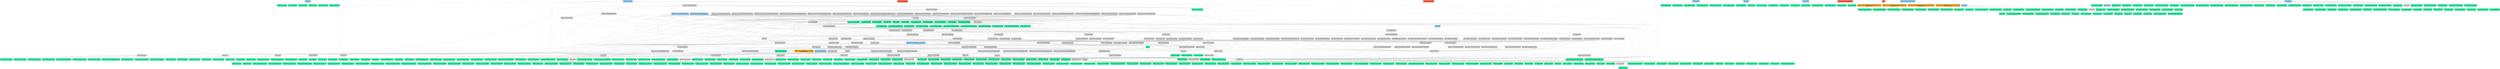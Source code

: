 digraph {
	519 [label=<stdlib.net<br/>>, fontname=Monospace, shape=box, style="rounded,filled", fillcolor=lightskyblue];
	518 [label=<stdlib.net.Executor<br/>>, fontname=Monospace, shape=box, style="rounded,filled", fillcolor=mediumspringgreen];
	517 [label=<stdlib.net.Buffer<br/>>, fontname=Monospace, shape=box, style="rounded,filled", fillcolor=mediumspringgreen];
	516 [label=<stdlib.net.Socket<br/>>, fontname=Monospace, shape=box, style="rounded,filled", fillcolor=mediumspringgreen];
	515 [label=<stdlib.net.Timer<br/>>, fontname=Monospace, shape=box, style="rounded,filled", fillcolor=mediumspringgreen];
	514 [label=<stdlib.net.Internet<br/>>, fontname=Monospace, shape=box, style="rounded,filled", fillcolor=mediumspringgreen];
	513 [label=<stdlib.net.IOContext<br/>>, fontname=Monospace, shape=box, style="rounded,filled", fillcolor=mediumspringgreen];
	512 [label=<stdlib.sys.CSetJmp<br/>>, fontname=Monospace, shape=box, style="rounded,filled", fillcolor=mediumspringgreen];
	511 [label=<stdlib.sys.CSignal<br/>>, fontname=Monospace, shape=box, style="rounded,filled", fillcolor=lightgrey];
	510 [label=<stdlib.sys.SystemError<br/>>, fontname=Monospace, shape=box, style="rounded,filled", fillcolor=mediumspringgreen];
	509 [label=<stdlib.sys.CStdLib<br/>>, fontname=Monospace, shape=box, style="rounded,filled", fillcolor=mediumspringgreen];
	508 [label=<stdlib.sys.CSignal:Constants<br/>>, fontname=Monospace, shape=box, style="rounded,filled", fillcolor=mediumspringgreen];
	507 [label=<stdlib.text.StringView<br/>>, fontname=Monospace, shape=box, style="rounded,filled", fillcolor=mediumspringgreen];
	506 [label=<stdlib.text.String<br/>>, fontname=Monospace, shape=box, style="rounded,filled", fillcolor=mediumspringgreen];
	505 [label=<stdlib.text.Regex<br/>>, fontname=Monospace, shape=box, style="rounded,filled", fillcolor=mediumspringgreen];
	504 [label=<stdlib.text.CString<br/>>, fontname=Monospace, shape=box, style="rounded,filled", fillcolor=mediumspringgreen];
	503 [label=<stdlib.time.CTime<br/>>, fontname=Monospace, shape=box, style="rounded,filled", fillcolor=mediumspringgreen];
	502 [label=<stdlib.time.Chrono<br/>>, fontname=Monospace, shape=box, style="rounded,filled", fillcolor=mediumspringgreen];
	501 [label=<stdlib.os.unix.netinet.UDP<br/>>, fontname=Monospace, shape=box, style="rounded,filled", fillcolor=mediumspringgreen];
	500 [label=<stdlib.os.unix.netinet.TCP<br/>>, fontname=Monospace, shape=box, style="rounded,filled", fillcolor=mediumspringgreen];
	499 [label=<stdlib.os.unix.netinet.IPICMP<br/>>, fontname=Monospace, shape=box, style="rounded,filled", fillcolor=mediumspringgreen];
	498 [label=<stdlib.os.unix.netinet.IP6<br/>>, fontname=Monospace, shape=box, style="rounded,filled", fillcolor=mediumspringgreen];
	497 [label=<stdlib.os.unix.netinet.IP<br/>>, fontname=Monospace, shape=box, style="rounded,filled", fillcolor=mediumspringgreen];
	496 [label=<stdlib.os.unix.netinet.In<br/>>, fontname=Monospace, shape=box, style="rounded,filled", fillcolor=mediumspringgreen];
	495 [label=<stdlib.os.unix.netinet.IGMP<br/>>, fontname=Monospace, shape=box, style="rounded,filled", fillcolor=mediumspringgreen];
	494 [label=<stdlib.os.unix.netinet.IfTR<br/>>, fontname=Monospace, shape=box, style="rounded,filled", fillcolor=mediumspringgreen];
	493 [label=<stdlib.os.unix.netinet.IfFDDI<br/>>, fontname=Monospace, shape=box, style="rounded,filled", fillcolor=mediumspringgreen];
	492 [label=<stdlib.os.unix.netinet.IfEther<br/>>, fontname=Monospace, shape=box, style="rounded,filled", fillcolor=mediumspringgreen];
	491 [label=<stdlib.os.unix.netinet.ICMP6<br/>>, fontname=Monospace, shape=box, style="rounded,filled", fillcolor=mediumspringgreen];
	490 [label=<stdlib.os.unix.netinet.Ether<br/>>, fontname=Monospace, shape=box, style="rounded,filled", fillcolor=mediumspringgreen];
	489 [label=<stdlib.os.unix.net.IfARP<br/>>, fontname=Monospace, shape=box, style="rounded,filled", fillcolor=mediumspringgreen];
	488 [label=<stdlib.os.unix.net.Route<br/>>, fontname=Monospace, shape=box, style="rounded,filled", fillcolor=mediumspringgreen];
	487 [label=<stdlib.os.unix.net.Ethernet<br/>>, fontname=Monospace, shape=box, style="rounded,filled", fillcolor=mediumspringgreen];
	486 [label=<stdlib.os.unix.net.If<br/>>, fontname=Monospace, shape=box, style="rounded,filled", fillcolor=mediumspringgreen];
	485 [label=<stdlib.os.unix.net.IfPacket<br/>>, fontname=Monospace, shape=box, style="rounded,filled", fillcolor=mediumspringgreen];
	484 [label=<stdlib.os.unix.net.PPPDefs<br/>>, fontname=Monospace, shape=box, style="rounded,filled", fillcolor=mediumspringgreen];
	483 [label=<stdlib.os.unix.net.IfPPP<br/>>, fontname=Monospace, shape=box, style="rounded,filled", fillcolor=mediumspringgreen];
	482 [label=<stdlib.os.unix.net.IfShaper<br/>>, fontname=Monospace, shape=box, style="rounded,filled", fillcolor=mediumspringgreen];
	481 [label=<stdlib.os.unix.arpa.TFTP<br/>>, fontname=Monospace, shape=box, style="rounded,filled", fillcolor=mediumspringgreen];
	480 [label=<stdlib.os.unix.arpa.TelNet<br/>>, fontname=Monospace, shape=box, style="rounded,filled", fillcolor=mediumspringgreen];
	479 [label=<stdlib.os.unix.arpa.NameSer<br/>>, fontname=Monospace, shape=box, style="rounded,filled", fillcolor=mediumspringgreen];
	478 [label=<stdlib.os.unix.arpa.INet<br/>>, fontname=Monospace, shape=box, style="rounded,filled", fillcolor=mediumspringgreen];
	477 [label=<stdlib.os.unix.arpa.FTP<br/>>, fontname=Monospace, shape=box, style="rounded,filled", fillcolor=mediumspringgreen];
	476 [label=<stdlib.os.unix.sys.platform.X86<br/>>, fontname=Monospace, shape=box, style="rounded,filled", fillcolor=mediumspringgreen];
	475 [label=<stdlib.os.unix.sys.XAttr<br/>>, fontname=Monospace, shape=box, style="rounded,filled", fillcolor=mediumspringgreen];
	474 [label=<stdlib.os.unix.sys.Wait<br/>>, fontname=Monospace, shape=box, style="rounded,filled", fillcolor=mediumspringgreen];
	473 [label=<stdlib.os.unix.sys.VLimit<br/>>, fontname=Monospace, shape=box, style="rounded,filled", fillcolor=mediumspringgreen];
	472 [label=<stdlib.os.unix.sys.UTSName<br/>>, fontname=Monospace, shape=box, style="rounded,filled", fillcolor=mediumspringgreen];
	471 [label=<stdlib.os.unix.sys.User<br/>>, fontname=Monospace, shape=box, style="rounded,filled", fillcolor=mediumspringgreen];
	470 [label=<stdlib.os.unix.sys.UN<br/>>, fontname=Monospace, shape=box, style="rounded,filled", fillcolor=mediumspringgreen];
	469 [label=<stdlib.os.unix.sys.UIO<br/>>, fontname=Monospace, shape=box, style="rounded,filled", fillcolor=mediumspringgreen];
	468 [label=<stdlib.os.unix.sys.UContext<br/>>, fontname=Monospace, shape=box, style="rounded,filled", fillcolor=mediumspringgreen];
	467 [label=<stdlib.os.unix.sys.TTYChars<br/>>, fontname=Monospace, shape=box, style="rounded,filled", fillcolor=mediumspringgreen];
	466 [label=<stdlib.os.unix.sys.TimeX<br/>>, fontname=Monospace, shape=box, style="rounded,filled", fillcolor=mediumspringgreen];
	465 [label=<stdlib.os.unix.sys.TimeS<br/>>, fontname=Monospace, shape=box, style="rounded,filled", fillcolor=mediumspringgreen];
	464 [label=<stdlib.os.unix.sys.TimerFD<br/>>, fontname=Monospace, shape=box, style="rounded,filled", fillcolor=mediumspringgreen];
	463 [label=<stdlib.os.unix.sys.TimeB<br/>>, fontname=Monospace, shape=box, style="rounded,filled", fillcolor=mediumspringgreen];
	462 [label=<stdlib.os.unix.sys.Time<br/>>, fontname=Monospace, shape=box, style="rounded,filled", fillcolor=mediumspringgreen];
	461 [label=<stdlib.os.unix.sys.SysLog<br/>>, fontname=Monospace, shape=box, style="rounded,filled", fillcolor=mediumspringgreen];
	460 [label=<stdlib.os.unix.sys.SysInfo<br/>>, fontname=Monospace, shape=box, style="rounded,filled", fillcolor=mediumspringgreen];
	459 [label=<stdlib.os.unix.sys.Swap<br/>>, fontname=Monospace, shape=box, style="rounded,filled", fillcolor=mediumspringgreen];
	458 [label=<stdlib.os.unix.sys.StatVFS<br/>>, fontname=Monospace, shape=box, style="rounded,filled", fillcolor=mediumspringgreen];
	457 [label=<stdlib.os.unix.sys.StatFS<br/>>, fontname=Monospace, shape=box, style="rounded,filled", fillcolor=mediumspringgreen];
	456 [label=<stdlib.os.unix.sys.Stat<br/>>, fontname=Monospace, shape=box, style="rounded,filled", fillcolor=mediumspringgreen];
	455 [label=<stdlib.os.unix.sys.Socket<br/>>, fontname=Monospace, shape=box, style="rounded,filled", fillcolor=mediumspringgreen];
	454 [label=<stdlib.os.unix.sys.SingleThreaded<br/>>, fontname=Monospace, shape=box, style="rounded,filled", fillcolor=mediumspringgreen];
	453 [label=<stdlib.os.unix.sys.SignalFD<br/>>, fontname=Monospace, shape=box, style="rounded,filled", fillcolor=mediumspringgreen];
	452 [label=<stdlib.os.unix.sys.SHM<br/>>, fontname=Monospace, shape=box, style="rounded,filled", fillcolor=mediumspringgreen];
	451 [label=<stdlib.os.unix.sys.SendFile<br/>>, fontname=Monospace, shape=box, style="rounded,filled", fillcolor=mediumspringgreen];
	450 [label=<stdlib.os.unix.sys.Sem<br/>>, fontname=Monospace, shape=box, style="rounded,filled", fillcolor=mediumspringgreen];
	449 [label=<stdlib.os.unix.sys.Select<br/>>, fontname=Monospace, shape=box, style="rounded,filled", fillcolor=mediumspringgreen];
	448 [label=<stdlib.os.unix.sys.RSeq<br/>>, fontname=Monospace, shape=box, style="rounded,filled", fillcolor=mediumspringgreen];
	447 [label=<stdlib.os.unix.sys.Resource<br/>>, fontname=Monospace, shape=box, style="rounded,filled", fillcolor=mediumspringgreen];
	446 [label=<stdlib.os.unix.sys.Reboot<br/>>, fontname=Monospace, shape=box, style="rounded,filled", fillcolor=mediumspringgreen];
	445 [label=<stdlib.os.unix.sys.Raw<br/>>, fontname=Monospace, shape=box, style="rounded,filled", fillcolor=mediumspringgreen];
	444 [label=<stdlib.os.unix.sys.Random<br/>>, fontname=Monospace, shape=box, style="rounded,filled", fillcolor=mediumspringgreen];
	443 [label=<stdlib.os.unix.sys.Quota<br/>>, fontname=Monospace, shape=box, style="rounded,filled", fillcolor=mediumspringgreen];
	442 [label=<stdlib.os.unix.sys.PTrace<br/>>, fontname=Monospace, shape=box, style="rounded,filled", fillcolor=mediumspringgreen];
	441 [label=<stdlib.os.unix.sys.PSXSysCall<br/>>, fontname=Monospace, shape=box, style="rounded,filled", fillcolor=mediumspringgreen];
	440 [label=<stdlib.os.unix.sys.Profil<br/>>, fontname=Monospace, shape=box, style="rounded,filled", fillcolor=mediumspringgreen];
	439 [label=<stdlib.os.unix.sys.ProcFS<br/>>, fontname=Monospace, shape=box, style="rounded,filled", fillcolor=mediumspringgreen];
	438 [label=<stdlib.os.unix.sys.PRCtl<br/>>, fontname=Monospace, shape=box, style="rounded,filled", fillcolor=mediumspringgreen];
	437 [label=<stdlib.os.unix.sys.Poll<br/>>, fontname=Monospace, shape=box, style="rounded,filled", fillcolor=mediumspringgreen];
	436 [label=<stdlib.os.unix.sys.PIDFD<br/>>, fontname=Monospace, shape=box, style="rounded,filled", fillcolor=mediumspringgreen];
	435 [label=<stdlib.os.unix.sys.Personality<br/>>, fontname=Monospace, shape=box, style="rounded,filled", fillcolor=mediumspringgreen];
	434 [label=<stdlib.os.unix.sys.Perm<br/>>, fontname=Monospace, shape=box, style="rounded,filled", fillcolor=mediumspringgreen];
	433 [label=<stdlib.os.unix.sys.MTIO<br/>>, fontname=Monospace, shape=box, style="rounded,filled", fillcolor=mediumspringgreen];
	432 [label=<stdlib.os.unix.sys.Msg<br/>>, fontname=Monospace, shape=box, style="rounded,filled", fillcolor=mediumspringgreen];
	431 [label=<stdlib.os.unix.sys.Mount<br/>>, fontname=Monospace, shape=box, style="rounded,filled", fillcolor=mediumspringgreen];
	430 [label=<stdlib.os.unix.sys.MMan<br/>>, fontname=Monospace, shape=box, style="rounded,filled", fillcolor=mediumspringgreen];
	429 [label=<stdlib.os.unix.sys.KLog<br/>>, fontname=Monospace, shape=box, style="rounded,filled", fillcolor=mediumspringgreen];
	428 [label=<stdlib.os.unix.sys.IPC<br/>>, fontname=Monospace, shape=box, style="rounded,filled", fillcolor=mediumspringgreen];
	427 [label=<stdlib.os.unix.sys.IOCtl<br/>>, fontname=Monospace, shape=box, style="rounded,filled", fillcolor=mediumspringgreen];
	426 [label=<stdlib.os.unix.sys.IO<br/>>, fontname=Monospace, shape=box, style="rounded,filled", fillcolor=mediumspringgreen];
	425 [label=<stdlib.os.unix.sys.INotify<br/>>, fontname=Monospace, shape=box, style="rounded,filled", fillcolor=mediumspringgreen];
	424 [label=<stdlib.os.unix.sys.GMonOut<br/>>, fontname=Monospace, shape=box, style="rounded,filled", fillcolor=mediumspringgreen];
	423 [label=<stdlib.os.unix.sys.GMon<br/>>, fontname=Monospace, shape=box, style="rounded,filled", fillcolor=mediumspringgreen];
	422 [label=<stdlib.os.unix.sys.FSUID<br/>>, fontname=Monospace, shape=box, style="rounded,filled", fillcolor=mediumspringgreen];
	421 [label=<stdlib.os.unix.sys.File<br/>>, fontname=Monospace, shape=box, style="rounded,filled", fillcolor=mediumspringgreen];
	420 [label=<stdlib.os.unix.sys.FANotify<br/>>, fontname=Monospace, shape=box, style="rounded,filled", fillcolor=mediumspringgreen];
	419 [label=<stdlib.os.unix.sys.EventFD<br/>>, fontname=Monospace, shape=box, style="rounded,filled", fillcolor=mediumspringgreen];
	418 [label=<stdlib.os.unix.sys.EPoll<br/>>, fontname=Monospace, shape=box, style="rounded,filled", fillcolor=mediumspringgreen];
	417 [label=<stdlib.os.unix.sys.Capability<br/>>, fontname=Monospace, shape=box, style="rounded,filled", fillcolor=mediumspringgreen];
	416 [label=<stdlib.os.unix.sys.AuxV<br/>>, fontname=Monospace, shape=box, style="rounded,filled", fillcolor=mediumspringgreen];
	415 [label=<stdlib.os.unix.sys.Acl<br/>>, fontname=Monospace, shape=box, style="rounded,filled", fillcolor=mediumspringgreen];
	414 [label=<stdlib.os.unix.sys.Acct<br/>>, fontname=Monospace, shape=box, style="rounded,filled", fillcolor=mediumspringgreen];
	413 [label=<stdlib.os.unix.WordExp<br/>>, fontname=Monospace, shape=box, style="rounded,filled", fillcolor=mediumspringgreen];
	412 [label=<stdlib.os.unix.UTMPX<br/>>, fontname=Monospace, shape=box, style="rounded,filled", fillcolor=mediumspringgreen];
	411 [label=<stdlib.os.unix.UTime<br/>>, fontname=Monospace, shape=box, style="rounded,filled", fillcolor=mediumspringgreen];
	410 [label=<stdlib.os.unix.UniStd<br/>>, fontname=Monospace, shape=box, style="rounded,filled", fillcolor=mediumspringgreen];
	409 [label=<stdlib.os.unix.TermIOS<br/>>, fontname=Monospace, shape=box, style="rounded,filled", fillcolor=mediumspringgreen];
	408 [label=<stdlib.os.unix.sys<br/>>, fontname=Monospace, shape=box, style="rounded,filled", fillcolor=lightgrey];
	407 [label=<stdlib.os.unix.Strings<br/>>, fontname=Monospace, shape=box, style="rounded,filled", fillcolor=mediumspringgreen];
	406 [label=<stdlib.os.unix.Spawn<br/>>, fontname=Monospace, shape=box, style="rounded,filled", fillcolor=mediumspringgreen];
	405 [label=<stdlib.os.unix.Semaphore<br/>>, fontname=Monospace, shape=box, style="rounded,filled", fillcolor=mediumspringgreen];
	404 [label=<stdlib.os.unix.Search<br/>>, fontname=Monospace, shape=box, style="rounded,filled", fillcolor=mediumspringgreen];
	403 [label=<stdlib.os.unix.Sched<br/>>, fontname=Monospace, shape=box, style="rounded,filled", fillcolor=mediumspringgreen];
	402 [label=<stdlib.os.unix.RegEx<br/>>, fontname=Monospace, shape=box, style="rounded,filled", fillcolor=mediumspringgreen];
	401 [label=<stdlib.os.unix.Pwd<br/>>, fontname=Monospace, shape=box, style="rounded,filled", fillcolor=mediumspringgreen];
	400 [label=<stdlib.os.unix.PThread<br/>>, fontname=Monospace, shape=box, style="rounded,filled", fillcolor=mediumspringgreen];
	399 [label=<stdlib.os.unix.NLTypes<br/>>, fontname=Monospace, shape=box, style="rounded,filled", fillcolor=mediumspringgreen];
	398 [label=<stdlib.os.unix.netinet<br/>>, fontname=Monospace, shape=box, style="rounded,filled", fillcolor=lightgrey];
	397 [label=<stdlib.os.unix.NetDB<br/>>, fontname=Monospace, shape=box, style="rounded,filled", fillcolor=mediumspringgreen];
	396 [label=<stdlib.os.unix.net<br/>>, fontname=Monospace, shape=box, style="rounded,filled", fillcolor=lightgrey];
	395 [label=<stdlib.os.unix.NDBM<br/>>, fontname=Monospace, shape=box, style="rounded,filled", fillcolor=mediumspringgreen];
	394 [label=<stdlib.os.unix.MQueue<br/>>, fontname=Monospace, shape=box, style="rounded,filled", fillcolor=mediumspringgreen];
	393 [label=<stdlib.os.unix.Monetary<br/>>, fontname=Monospace, shape=box, style="rounded,filled", fillcolor=mediumspringgreen];
	392 [label=<stdlib.os.unix.LibGen<br/>>, fontname=Monospace, shape=box, style="rounded,filled", fillcolor=mediumspringgreen];
	391 [label=<stdlib.os.unix.LangInfo<br/>>, fontname=Monospace, shape=box, style="rounded,filled", fillcolor=mediumspringgreen];
	390 [label=<stdlib.os.unix.IConv<br/>>, fontname=Monospace, shape=box, style="rounded,filled", fillcolor=mediumspringgreen];
	389 [label=<stdlib.os.unix.Grp<br/>>, fontname=Monospace, shape=box, style="rounded,filled", fillcolor=mediumspringgreen];
	388 [label=<stdlib.os.unix.Glob<br/>>, fontname=Monospace, shape=box, style="rounded,filled", fillcolor=mediumspringgreen];
	387 [label=<stdlib.os.unix.FTW<br/>>, fontname=Monospace, shape=box, style="rounded,filled", fillcolor=mediumspringgreen];
	386 [label=<stdlib.os.unix.FnMatch<br/>>, fontname=Monospace, shape=box, style="rounded,filled", fillcolor=mediumspringgreen];
	385 [label=<stdlib.os.unix.FmtMsg<br/>>, fontname=Monospace, shape=box, style="rounded,filled", fillcolor=mediumspringgreen];
	384 [label=<stdlib.os.unix.FCntl<br/>>, fontname=Monospace, shape=box, style="rounded,filled", fillcolor=mediumspringgreen];
	383 [label=<stdlib.os.unix.DLFCn<br/>>, fontname=Monospace, shape=box, style="rounded,filled", fillcolor=mediumspringgreen];
	382 [label=<stdlib.os.unix.DirEnt<br/>>, fontname=Monospace, shape=box, style="rounded,filled", fillcolor=mediumspringgreen];
	381 [label=<stdlib.os.unix.arpa<br/>>, fontname=Monospace, shape=box, style="rounded,filled", fillcolor=lightgrey];
	380 [label=<stdlib.os.unix.AIO<br/>>, fontname=Monospace, shape=box, style="rounded,filled", fillcolor=mediumspringgreen];
	379 [label=<stdlib.os.win32.Windows<br/>>, fontname=Monospace, shape=box, style="rounded,filled", fillcolor=mediumspringgreen];
	378 [label=<stdlib.os.FileSystem<br/>>, fontname=Monospace, shape=box, style="rounded,filled", fillcolor=tomato];
	377 [label=<stdlib.util.TypeInfo<br/>>, fontname=Monospace, shape=box, style="rounded,filled", fillcolor=mediumspringgreen];
	376 [label=<stdlib.util.TypeIndex<br/>>, fontname=Monospace, shape=box, style="rounded,filled", fillcolor=mediumspringgreen];
	375 [label=<stdlib.util.StackTrace<br/>>, fontname=Monospace, shape=box, style="rounded,filled", fillcolor=mediumspringgreen];
	374 [label=<stdlib.util.Utility<br/>>, fontname=Monospace, shape=box, style="rounded,filled", fillcolor=mediumspringgreen];
	373 [label=<stdlib.collections.BitSet<br/>>, fontname=Monospace, shape=box, style="rounded,filled", fillcolor=mediumspringgreen];
	372 [label=<stdlib.collections.Queue<br/>>, fontname=Monospace, shape=box, style="rounded,filled", fillcolor=mediumspringgreen];
	371 [label=<stdlib.collections.UnorderedMap<br/>>, fontname=Monospace, shape=box, style="rounded,filled", fillcolor=mediumspringgreen];
	370 [label=<stdlib.collections.Set<br/>>, fontname=Monospace, shape=box, style="rounded,filled", fillcolor=mediumspringgreen];
	369 [label=<stdlib.collections.Pair<br/>>, fontname=Monospace, shape=box, style="rounded,filled", fillcolor=mediumspringgreen];
	368 [label=<stdlib.collections.ForwardList<br/>>, fontname=Monospace, shape=box, style="rounded,filled", fillcolor=mediumspringgreen];
	367 [label=<stdlib.collections.List<br/>>, fontname=Monospace, shape=box, style="rounded,filled", fillcolor=mediumspringgreen];
	366 [label=<stdlib.collections.UnorderedSet<br/>>, fontname=Monospace, shape=box, style="rounded,filled", fillcolor=mediumspringgreen];
	365 [label=<stdlib.collections.IntegerSequence<br/>>, fontname=Monospace, shape=box, style="rounded,filled", fillcolor=mediumspringgreen];
	364 [label=<stdlib.collections.Tuple<br/>>, fontname=Monospace, shape=box, style="rounded,filled", fillcolor=mediumspringgreen];
	363 [label=<stdlib.collections.Map<br/>>, fontname=Monospace, shape=box, style="rounded,filled", fillcolor=mediumspringgreen];
	362 [label=<stdlib.collections.Stack<br/>>, fontname=Monospace, shape=box, style="rounded,filled", fillcolor=mediumspringgreen];
	361 [label=<stdlib.collections.ValArray<br/>>, fontname=Monospace, shape=box, style="rounded,filled", fillcolor=mediumspringgreen];
	360 [label=<stdlib.collections.Deque<br/>>, fontname=Monospace, shape=box, style="rounded,filled", fillcolor=mediumspringgreen];
	359 [label=<stdlib.collections.Array<br/>>, fontname=Monospace, shape=box, style="rounded,filled", fillcolor=mediumspringgreen];
	358 [label=<stdlib.collections.Vector<br/>>, fontname=Monospace, shape=box, style="rounded,filled", fillcolor=mediumspringgreen];
	357 [label=<stdlib.ranges.CStdLib<br/>>, fontname=Monospace, shape=box, style="rounded,filled", fillcolor=tomato];
	356 [label=<stdlib.concurrency.Coroutine<br/>>, fontname=Monospace, shape=box, style="rounded,filled", fillcolor=mediumspringgreen];
	355 [label=<stdlib.concurrency.Atomic<br/>>, fontname=Monospace, shape=box, style="rounded,filled", fillcolor=mediumspringgreen];
	354 [label=<stdlib.concurrency.ConditionVariable<br/>>, fontname=Monospace, shape=box, style="rounded,filled", fillcolor=mediumspringgreen];
	353 [label=<stdlib.concurrency.Mutex<br/>>, fontname=Monospace, shape=box, style="rounded,filled", fillcolor=mediumspringgreen];
	352 [label=<stdlib.concurrency.Semaphore<br/>>, fontname=Monospace, shape=box, style="rounded,filled", fillcolor=mediumspringgreen];
	351 [label=<stdlib.concurrency.StopToken<br/>>, fontname=Monospace, shape=box, style="rounded,filled", fillcolor=mediumspringgreen];
	350 [label=<stdlib.concurrency.Latch<br/>>, fontname=Monospace, shape=box, style="rounded,filled", fillcolor=mediumspringgreen];
	349 [label=<stdlib.concurrency.Future<br/>>, fontname=Monospace, shape=box, style="rounded,filled", fillcolor=mediumspringgreen];
	348 [label=<stdlib.concurrency.Barrier<br/>>, fontname=Monospace, shape=box, style="rounded,filled", fillcolor=mediumspringgreen];
	347 [label=<stdlib.concurrency.Thread<br/>>, fontname=Monospace, shape=box, style="rounded,filled", fillcolor=mediumspringgreen];
	346 [label=<stdlib.concurrency.SharedMutex<br/>>, fontname=Monospace, shape=box, style="rounded,filled", fillcolor=mediumspringgreen];
	345 [label=<stdlib.fs.FileSystem<br/>>, fontname=Monospace, shape=box, style="rounded,filled", fillcolor=mediumspringgreen];
	344 [label=<stdlib.core.Variant<br/>>, fontname=Monospace, shape=box, style="rounded,filled", fillcolor=mediumspringgreen];
	343 [label=<stdlib.core.String<br/>>, fontname=Monospace, shape=box, style="rounded,filled", fillcolor=mediumspringgreen];
	342 [label=<stdlib.core.Primitives<br/>>, fontname=Monospace, shape=box, style="rounded,filled", fillcolor=mediumspringgreen];
	341 [label=<stdlib.core.Optional<br/>>, fontname=Monospace, shape=box, style="rounded,filled", fillcolor=mediumspringgreen];
	340 [label=<stdlib.core.Limits<br/>>, fontname=Monospace, shape=box, style="rounded,filled", fillcolor=mediumspringgreen];
	339 [label=<stdlib.core.InitializerList<br/>>, fontname=Monospace, shape=box, style="rounded,filled", fillcolor=mediumspringgreen];
	338 [label=<stdlib.core.Functional<br/>>, fontname=Monospace, shape=box, style="rounded,filled", fillcolor=mediumspringgreen];
	337 [label=<stdlib.core.Expected<br/>>, fontname=Monospace, shape=box, style="rounded,filled", fillcolor=mediumspringgreen];
	336 [label=<stdlib.core.Execution<br/>>, fontname=Monospace, shape=box, style="rounded,filled", fillcolor=mediumspringgreen];
	335 [label=<stdlib.core.Exceptions<br/>>, fontname=Monospace, shape=box, style="rounded,filled", fillcolor=mediumspringgreen];
	334 [label=<stdlib.core.Concepts<br/>>, fontname=Monospace, shape=box, style="rounded,filled", fillcolor=mediumspringgreen];
	333 [label=<stdlib.core.Compare<br/>>, fontname=Monospace, shape=box, style="rounded,filled", fillcolor=mediumspringgreen];
	332 [label=<stdlib.core.Any<br/>>, fontname=Monospace, shape=box, style="rounded,filled", fillcolor=mediumspringgreen];
	331 [label=<stdlib.ranges.Ranges<br/>>, fontname=Monospace, shape=box, style="rounded,filled", fillcolor=mediumspringgreen];
	330 [label=<stdlib.ranges.Memory<br/>>, fontname=Monospace, shape=box, style="rounded,filled", fillcolor=mediumspringgreen];
	329 [label=<stdlib.ranges.Iterator<br/>>, fontname=Monospace, shape=box, style="rounded,filled", fillcolor=mediumspringgreen];
	328 [label=<stdlib.ranges.Generator<br/>>, fontname=Monospace, shape=box, style="rounded,filled", fillcolor=mediumspringgreen];
	327 [label=<stdlib.ranges.Functional<br/>>, fontname=Monospace, shape=box, style="rounded,filled", fillcolor=mediumspringgreen];
	326 [label=<stdlib.ranges.Algorithm<br/>>, fontname=Monospace, shape=box, style="rounded,filled", fillcolor=mediumspringgreen];
	325 [label=<stdlib.ranges<br/>>, fontname=Monospace, shape=box, style="rounded,filled", fillcolor=lightskyblue];
	324 [label=<stdlib.fmt.CIntTypes:Constants<br/>>, fontname=Monospace, shape=box, style="rounded,filled", fillcolor=mediumspringgreen];
	323 [label=<stdlib.math.Ratio<br/>>, fontname=Monospace, shape=box, style="rounded,filled", fillcolor=mediumspringgreen];
	322 [label=<stdlib.math.Random<br/>>, fontname=Monospace, shape=box, style="rounded,filled", fillcolor=mediumspringgreen];
	321 [label=<stdlib.math.Numeric<br/>>, fontname=Monospace, shape=box, style="rounded,filled", fillcolor=mediumspringgreen];
	320 [label=<stdlib.math.Numbers<br/>>, fontname=Monospace, shape=box, style="rounded,filled", fillcolor=mediumspringgreen];
	319 [label=<stdlib.math.Complex<br/>>, fontname=Monospace, shape=box, style="rounded,filled", fillcolor=mediumspringgreen];
	318 [label=<stdlib.math.CMath<br/>>, fontname=Monospace, shape=box, style="rounded,filled", fillcolor=mediumspringgreen];
	317 [label=<stdlib.math.Bit<br/>>, fontname=Monospace, shape=box, style="rounded,filled", fillcolor=mediumspringgreen];
	316 [label=<stdlib.core.CStdDef<br/>>, fontname=Monospace, shape=box, style="rounded,filled", fillcolor=mediumspringgreen];
	315 [label=<stdlib.os.Win32<br/>>, fontname=Monospace, shape=box, style="rounded,filled", fillcolor=lightgrey];
	314 [label=<stdlib.os.Unix<br/>>, fontname=Monospace, shape=box, style="rounded,filled", fillcolor=lightgrey];
	313 [label=<stdlib.mem.ScopedAllocator<br/>>, fontname=Monospace, shape=box, style="rounded,filled", fillcolor=mediumspringgreen];
	312 [label=<stdlib.mem.New<br/>>, fontname=Monospace, shape=box, style="rounded,filled", fillcolor=mediumspringgreen];
	311 [label=<stdlib.mem.MemoryResource<br/>>, fontname=Monospace, shape=box, style="rounded,filled", fillcolor=mediumspringgreen];
	310 [label=<stdlib.mem.Memory<br/>>, fontname=Monospace, shape=box, style="rounded,filled", fillcolor=mediumspringgreen];
	309 [label=<stdlib.mem.CStdLib<br/>>, fontname=Monospace, shape=box, style="rounded,filled", fillcolor=mediumspringgreen];
	308 [label=<stdlib.algorithm.CStdLib<br/>>, fontname=Monospace, shape=box, style="rounded,filled", fillcolor=mediumspringgreen];
	307 [label=<stdlib.algorithm.Algorithm<br/>>, fontname=Monospace, shape=box, style="rounded,filled", fillcolor=mediumspringgreen];
	306 [label=<stdlib.algorithm.Numeric<br/>>, fontname=Monospace, shape=box, style="rounded,filled", fillcolor=mediumspringgreen];
	305 [label=<stdlib.fmt.CIntTypes<br/>>, fontname=Monospace, shape=box, style="rounded,filled", fillcolor=lightgrey];
	304 [label=<stdlib.fmt.CharConv<br/>>, fontname=Monospace, shape=box, style="rounded,filled", fillcolor=mediumspringgreen];
	303 [label=<stdlib.io.IOStream<br/>>, fontname=Monospace, shape=box, style="rounded,filled", fillcolor=mediumspringgreen];
	302 [label=<stdlib.io.SpanStream<br/>>, fontname=Monospace, shape=box, style="rounded,filled", fillcolor=mediumspringgreen];
	301 [label=<stdlib.io.SyncStream<br/>>, fontname=Monospace, shape=box, style="rounded,filled", fillcolor=mediumspringgreen];
	300 [label=<stdlib.io.CWChar<br/>>, fontname=Monospace, shape=box, style="rounded,filled", fillcolor=mediumspringgreen];
	299 [label=<stdlib.io.IOManip<br/>>, fontname=Monospace, shape=box, style="rounded,filled", fillcolor=mediumspringgreen];
	298 [label=<stdlib.io.StreamBuf<br/>>, fontname=Monospace, shape=box, style="rounded,filled", fillcolor=mediumspringgreen];
	297 [label=<stdlib.io.SStream<br/>>, fontname=Monospace, shape=box, style="rounded,filled", fillcolor=mediumspringgreen];
	296 [label=<stdlib.io.FStream<br/>>, fontname=Monospace, shape=box, style="rounded,filled", fillcolor=mediumspringgreen];
	295 [label=<stdlib.io.OStream<br/>>, fontname=Monospace, shape=box, style="rounded,filled", fillcolor=mediumspringgreen];
	294 [label=<stdlib.io.CStdIO<br/>>, fontname=Monospace, shape=box, style="rounded,filled", fillcolor=mediumspringgreen];
	293 [label=<stdlib.fmt.Format<br/>>, fontname=Monospace, shape=box, style="rounded,filled", fillcolor=mediumspringgreen];
	292 [label=<stdlib.io.Print<br/>>, fontname=Monospace, shape=box, style="rounded,filled", fillcolor=lightgrey];
	291 [label=<stdlib.io.IStream<br/>>, fontname=Monospace, shape=box, style="rounded,filled", fillcolor=mediumspringgreen];
	290 [label=<stdlib.io.IOS<br/>>, fontname=Monospace, shape=box, style="rounded,filled", fillcolor=mediumspringgreen];
	289 [label=<ftxui.util<br/>>, fontname=Monospace, shape=box, style="rounded,filled", fillcolor=lightskyblue];
	288 [label=<ftxui.util.AutoReset<br/>>, fontname=Monospace, shape=box, style="rounded,filled", fillcolor=mediumspringgreen];
	287 [label=<ftxui.util.Ref<br/>>, fontname=Monospace, shape=box, style="rounded,filled", fillcolor=mediumspringgreen];
	286 [label=<ftxui.screen.Terminal<br/>>, fontname=Monospace, shape=box, style="rounded,filled", fillcolor=mediumspringgreen];
	285 [label=<ftxui.screen.String<br/>>, fontname=Monospace, shape=box, style="rounded,filled", fillcolor=mediumspringgreen];
	284 [label=<ftxui.screen.Screen<br/>>, fontname=Monospace, shape=box, style="rounded,filled", fillcolor=mediumspringgreen];
	283 [label=<ftxui.screen.Pixel<br/>>, fontname=Monospace, shape=box, style="rounded,filled", fillcolor=mediumspringgreen];
	282 [label=<ftxui.screen.Image<br/>>, fontname=Monospace, shape=box, style="rounded,filled", fillcolor=mediumspringgreen];
	281 [label=<ftxui.screen.Deprecated<br/>>, fontname=Monospace, shape=box, style="rounded,filled", fillcolor=mediumspringgreen];
	280 [label=<ftxui.screen.ColorInfo<br/>>, fontname=Monospace, shape=box, style="rounded,filled", fillcolor=mediumspringgreen];
	279 [label=<ftxui.screen.Color<br/>>, fontname=Monospace, shape=box, style="rounded,filled", fillcolor=mediumspringgreen];
	278 [label=<ftxui.screen.Box<br/>>, fontname=Monospace, shape=box, style="rounded,filled", fillcolor=mediumspringgreen];
	277 [label=<ftxui.screen<br/>>, fontname=Monospace, shape=box, style="rounded,filled", fillcolor=lightskyblue];
	276 [label=<ftxui.dom.Canvas<br/>>, fontname=Monospace, shape=box, style="rounded,filled", fillcolor=mediumspringgreen];
	275 [label=<ftxui.dom.Deprecated<br/>>, fontname=Monospace, shape=box, style="rounded,filled", fillcolor=mediumspringgreen];
	274 [label=<ftxui.dom.Requirement<br/>>, fontname=Monospace, shape=box, style="rounded,filled", fillcolor=mediumspringgreen];
	273 [label=<ftxui.dom.FlexboxConfig<br/>>, fontname=Monospace, shape=box, style="rounded,filled", fillcolor=mediumspringgreen];
	272 [label=<ftxui.dom.Elements<br/>>, fontname=Monospace, shape=box, style="rounded,filled", fillcolor=mediumspringgreen];
	271 [label=<ftxui.dom.LinearGradient<br/>>, fontname=Monospace, shape=box, style="rounded,filled", fillcolor=mediumspringgreen];
	270 [label=<ftxui.dom.Direction<br/>>, fontname=Monospace, shape=box, style="rounded,filled", fillcolor=mediumspringgreen];
	269 [label=<ftxui.dom.Selection<br/>>, fontname=Monospace, shape=box, style="rounded,filled", fillcolor=mediumspringgreen];
	268 [label=<ftxui.dom.Table<br/>>, fontname=Monospace, shape=box, style="rounded,filled", fillcolor=mediumspringgreen];
	267 [label=<ftxui.dom.Node<br/>>, fontname=Monospace, shape=box, style="rounded,filled", fillcolor=mediumspringgreen];
	266 [label=<ftxui.component.Event<br/>>, fontname=Monospace, shape=box, style="rounded,filled", fillcolor=mediumspringgreen];
	265 [label=<ftxui.component.CapturedMouse<br/>>, fontname=Monospace, shape=box, style="rounded,filled", fillcolor=mediumspringgreen];
	264 [label=<ftxui.component.Task<br/>>, fontname=Monospace, shape=box, style="rounded,filled", fillcolor=mediumspringgreen];
	263 [label=<ftxui.component.Animation<br/>>, fontname=Monospace, shape=box, style="rounded,filled", fillcolor=mediumspringgreen];
	262 [label=<ftxui.component.Receiver<br/>>, fontname=Monospace, shape=box, style="rounded,filled", fillcolor=mediumspringgreen];
	261 [label=<ftxui.component.ComponentOptions<br/>>, fontname=Monospace, shape=box, style="rounded,filled", fillcolor=mediumspringgreen];
	260 [label=<ftxui.component.ScreenInteractive<br/>>, fontname=Monospace, shape=box, style="rounded,filled", fillcolor=mediumspringgreen];
	259 [label=<ftxui.component.Component<br/>>, fontname=Monospace, shape=box, style="rounded,filled", fillcolor=mediumspringgreen];
	258 [label=<ftxui.component.Mouse<br/>>, fontname=Monospace, shape=box, style="rounded,filled", fillcolor=mediumspringgreen];
	257 [label=<ftxui.component.ComponentBase<br/>>, fontname=Monospace, shape=box, style="rounded,filled", fillcolor=mediumspringgreen];
	126 [label=<engine.game.FiniteStateMachine<br/>>, fontname=Monospace, shape=box, style="rounded,filled", fillcolor=tomato];
	125 [label=<unit.CharacterFactory<br/>>, fontname=Monospace, shape=box, style="rounded,filled", fillcolor=lightgrey];
	124 [label=<unit.BossEnemyFactory<br/>>, fontname=Monospace, shape=box, style="rounded,filled", fillcolor=lightgrey];
	123 [label=<unit.BasicEnemyFactory<br/>>, fontname=Monospace, shape=box, style="rounded,filled", fillcolor=lightgrey];
	122 [label=<engine.utility.RandomNumberGenerator<br/>>, fontname=Monospace, shape=box, style="rounded,filled", fillcolor=lightgrey];
	121 [label=<engine.game.Dice<br/>>, fontname=Monospace, shape=box, style="rounded,filled", fillcolor=lightgrey];
	120 [label=<engine.game.ecs.Systems<br/>>, fontname=Monospace, shape=box, style="rounded,filled", fillcolor=lightgrey];
	119 [label=<stdlib.time<br/>>, fontname=Monospace, shape=box, style="rounded,filled", fillcolor=lightgrey];
	118 [label=<engine.game.Engine<br/>>, fontname=Monospace, shape=box, style="rounded,filled", fillcolor=lightskyblue];
	117 [label=<stdlib.fs<br/>>, fontname=Monospace, shape=box, style="rounded,filled", fillcolor=lightgrey];
	116 [label=<engine.utility.GameInfo<br/>>, fontname=Monospace, shape=box, style="rounded,filled", fillcolor=lightgrey];
	115 [label=<engine.utility.Colours<br/>>, fontname=Monospace, shape=box, style="rounded,filled", fillcolor=lightgrey];
	114 [label=<engine.board.Panel<br/>>, fontname=Monospace, shape=box, style="rounded,filled", fillcolor=lightgrey];
	113 [label=<engine.board.BoardLibrary<br/>>, fontname=Monospace, shape=box, style="rounded,filled", fillcolor=lightgrey];
	112 [label=<engine.board.BoardInfo<br/>>, fontname=Monospace, shape=box, style="rounded,filled", fillcolor=lightgrey];
	111 [label=<engine.board.Board<br/>>, fontname=Monospace, shape=box, style="rounded,filled", fillcolor=lightgrey];
	110 [label=<engine.unit.Character<br/>>, fontname=Monospace, shape=box, style="rounded,filled", fillcolor=lightgrey];
	109 [label=<engine.entity.Player<br/>>, fontname=Monospace, shape=box, style="rounded,filled", fillcolor=lightgrey];
	108 [label=<engine.unit.Unit<br/>>, fontname=Monospace, shape=box, style="rounded,filled", fillcolor=lightgrey];
	107 [label=<engine.game.ecs.Components<br/>>, fontname=Monospace, shape=box, style="rounded,filled", fillcolor=lightgrey];
	106 [label=<engine.game.EntityComponentSystem<br/>>, fontname=Monospace, shape=box, style="rounded,filled", fillcolor=lightgrey];
	105 [label=<engine.unit.Enemy<br/>>, fontname=Monospace, shape=box, style="rounded,filled", fillcolor=lightgrey];
	104 [label=<engine.entity.Entity<br/>>, fontname=Monospace, shape=box, style="rounded,filled", fillcolor=lightgrey];
	103 [label=<engine.entity.Mob<br/>>, fontname=Monospace, shape=box, style="rounded,filled", fillcolor=lightgrey];
	102 [label=<engine.card.CardTypes:BattleCard<br/>>, fontname=Monospace, shape=box, style="rounded,filled", fillcolor=lightgrey];
	101 [label=<engine.card.CardTypes:BoostCard<br/>>, fontname=Monospace, shape=box, style="rounded,filled", fillcolor=lightgrey];
	100 [label=<engine.card.CardTypes:GiftCard<br/>>, fontname=Monospace, shape=box, style="rounded,filled", fillcolor=lightgrey];
	99 [label=<engine.card.CardTypes:EventCard<br/>>, fontname=Monospace, shape=box, style="rounded,filled", fillcolor=lightgrey];
	98 [label=<engine.card.CardTypes:TrapCard<br/>>, fontname=Monospace, shape=box, style="rounded,filled", fillcolor=lightgrey];
	97 [label=<engine.card.SpawnTypes:StandardCard<br/>>, fontname=Monospace, shape=box, style="rounded,filled", fillcolor=lightgrey];
	96 [label=<engine.card.SpawnTypes:MushroomCard<br/>>, fontname=Monospace, shape=box, style="rounded,filled", fillcolor=lightgrey];
	95 [label=<engine.card.SpawnTypes:HyperCard<br/>>, fontname=Monospace, shape=box, style="rounded,filled", fillcolor=lightgrey];
	94 [label=<engine.ui.CommandLineInterface<br/>>, fontname=Monospace, shape=box, style="rounded,filled", fillcolor=lightgrey];
	93 [label=<engine.ui.TextUserInterface<br/>>, fontname=Monospace, shape=box, style="rounded,filled", fillcolor=lightgrey];
	92 [label=<engine.ui.cli.CLIUtils<br/>>, fontname=Monospace, shape=box, style="rounded,filled", fillcolor=lightgrey];
	91 [label=<engine.ui.UserInterface<br/>>, fontname=Monospace, shape=box, style="rounded,filled", fillcolor=lightgrey];
	90 [label=<engine.ui.tui.TUIUtils<br/>>, fontname=Monospace, shape=box, style="rounded,filled", fillcolor=mediumspringgreen];
	89 [label=<engine.utility.Interfaces<br/>>, fontname=Monospace, shape=box, style="rounded,filled", fillcolor=lightgrey];
	88 [label=<engine.ui.tui.Screens<br/>>, fontname=Monospace, shape=box, style="rounded,filled", fillcolor=lightgrey];
	87 [label=<engine.ui.tui.Screens:CardSelectScreen<br/>>, fontname=Monospace, shape=box, style="rounded,filled", fillcolor=lightgrey];
	86 [label=<engine.ui.tui.Screens:SingleplayerCampaignSelectScreen<br/>>, fontname=Monospace, shape=box, style="rounded,filled", fillcolor=lightgrey];
	85 [label=<engine.ui.tui.Screens:GuideScreen<br/>>, fontname=Monospace, shape=box, style="rounded,filled", fillcolor=lightgrey];
	84 [label=<engine.ui.tui.Screens:LoadingScreen<br/>>, fontname=Monospace, shape=box, style="rounded,filled", fillcolor=lightgrey];
	83 [label=<engine.ui.tui.Screens:SingleplayerCustomScreen<br/>>, fontname=Monospace, shape=box, style="rounded,filled", fillcolor=lightgrey];
	82 [label=<engine.ui.tui.Screens:CreditsScreen<br/>>, fontname=Monospace, shape=box, style="rounded,filled", fillcolor=lightgrey];
	81 [label=<engine.ui.tui.Screens:ShopScreen<br/>>, fontname=Monospace, shape=box, style="rounded,filled", fillcolor=lightgrey];
	80 [label=<engine.managers.ProfileManager<br/>>, fontname=Monospace, shape=box, style="rounded,filled", fillcolor=lightgrey];
	79 [label=<engine.ui.tui.Screens:TitleScreen<br/>>, fontname=Monospace, shape=box, style="rounded,filled", fillcolor=lightgrey];
	78 [label=<engine.ui.tui.Screens:MultiplayerGameLobbyScreen<br/>>, fontname=Monospace, shape=box, style="rounded,filled", fillcolor=lightgrey];
	77 [label=<engine.ui.tui.Screens:GameResultsScreen<br/>>, fontname=Monospace, shape=box, style="rounded,filled", fillcolor=lightgrey];
	76 [label=<stdlib.sys<br/>>, fontname=Monospace, shape=box, style="rounded,filled", fillcolor=lightgrey];
	75 [label=<engine.ui.tui.Screens:MainMenuScreen<br/>>, fontname=Monospace, shape=box, style="rounded,filled", fillcolor=lightgrey];
	74 [label=<engine.ui.tui.Screens:MultiplayerLobbySelectScreen<br/>>, fontname=Monospace, shape=box, style="rounded,filled", fillcolor=lightgrey];
	73 [label=<engine.ui.tui.Screens:SingleplayerLobbySelectScreen<br/>>, fontname=Monospace, shape=box, style="rounded,filled", fillcolor=lightgrey];
	72 [label=<engine.ui.tui.Screens:SingleplayerGameLobbyScreen<br/>>, fontname=Monospace, shape=box, style="rounded,filled", fillcolor=lightgrey];
	71 [label=<engine.ui.tui.Screens:ProfileScreen<br/>>, fontname=Monospace, shape=box, style="rounded,filled", fillcolor=lightgrey];
	70 [label=<engine.ui.tui.Screens:ConfigScreen<br/>>, fontname=Monospace, shape=box, style="rounded,filled", fillcolor=lightgrey];
	69 [label=<engine.ui.tui.Screens:AccountScreen<br/>>, fontname=Monospace, shape=box, style="rounded,filled", fillcolor=lightskyblue];
	68 [label=<engine.ui.tui.Screens:PauseScreen<br/>>, fontname=Monospace, shape=box, style="rounded,filled", fillcolor=lightgrey];
	67 [label=<engine.ui.tui.Screens:GameplayScreen<br/>>, fontname=Monospace, shape=box, style="rounded,filled", fillcolor=lightgrey];
	66 [label=<engine.utility.GlobalSettings<br/>>, fontname=Monospace, shape=box, style="rounded,filled", fillcolor=lightgrey];
	65 [label=<engine.text.TextManager<br/>>, fontname=Monospace, shape=box, style="rounded,filled", fillcolor=lightgrey];
	64 [label=<engine.ui.tui.Screens:SettingsScreen<br/>>, fontname=Monospace, shape=box, style="rounded,filled", fillcolor=lightskyblue];
	63 [label=<engine.ui.tui.Screens:CharacterSelectScreen<br/>>, fontname=Monospace, shape=box, style="rounded,filled", fillcolor=lightgrey];
	62 [label=<engine.ui.tui.Screens:MultiplayerCustomScreen<br/>>, fontname=Monospace, shape=box, style="rounded,filled", fillcolor=lightgrey];
	61 [label=<ftxui.dom<br/>>, fontname=Monospace, shape=box, style="rounded,filled", fillcolor=lightgrey];
	60 [label=<ftxui.component<br/>>, fontname=Monospace, shape=box, style="rounded,filled", fillcolor=lightgrey];
	59 [label=<engine.ui.tui.TUIScreen<br/>>, fontname=Monospace, shape=box, style="rounded,filled", fillcolor=lightgrey];
	28 [label=<card.StandardCardFactory<br/>>, fontname=Monospace, shape=box, style="rounded,filled", fillcolor=lightgrey];
	27 [label=<engine.managers.TextManager<br/>>, fontname=Monospace, shape=box, style="rounded,filled", fillcolor=lightgrey];
	26 [label=<engine.card.SpawnTypes<br/>>, fontname=Monospace, shape=box, style="rounded,filled", fillcolor=lightgrey];
	25 [label=<engine.card.CardTypes<br/>>, fontname=Monospace, shape=box, style="rounded,filled", fillcolor=lightgrey];
	24 [label=<engine.card.Card<br/>>, fontname=Monospace, shape=box, style="rounded,filled", fillcolor=lightgrey];
	23 [label=<stdlib.core<br/>>, fontname=Monospace, shape=box, style="rounded,filled", fillcolor=lightgrey];
	22 [label=<card.standard.base.LittleWar<br/>>, fontname=Monospace, shape=box, style="rounded,filled", fillcolor=lightgrey];
	21 [label=<card.standard.base.GiftExchange<br/>>, fontname=Monospace, shape=box, style="rounded,filled", fillcolor=lightgrey];
	20 [label=<card.standard.base.OutOfAmmo<br/>>, fontname=Monospace, shape=box, style="rounded,filled", fillcolor=lightgrey];
	19 [label=<card.standard.base.HolyNight<br/>>, fontname=Monospace, shape=box, style="rounded,filled", fillcolor=lightgrey];
	18 [label=<card.standard.base.HereAndThere<br/>>, fontname=Monospace, shape=box, style="rounded,filled", fillcolor=lightgrey];
	17 [label=<card.standard.base.SkyRestaurantPures<br/>>, fontname=Monospace, shape=box, style="rounded,filled", fillcolor=lightgrey];
	16 [label=<card.standard.base.Assault<br/>>, fontname=Monospace, shape=box, style="rounded,filled", fillcolor=lightgrey];
	15 [label=<card.standard.base.DangerousPudding<br/>>, fontname=Monospace, shape=box, style="rounded,filled", fillcolor=lightgrey];
	14 [label=<card.standard.base.MimyuusHammer<br/>>, fontname=Monospace, shape=box, style="rounded,filled", fillcolor=lightgrey];
	13 [label=<card.standard.base.BadPudding<br/>>, fontname=Monospace, shape=box, style="rounded,filled", fillcolor=lightgrey];
	0 [label=<tomlpp<br/>>, fontname=Monospace, shape=box, style="rounded,filled", fillcolor=mediumspringgreen];
	1 [label=<sdl<br/>>, fontname=Monospace, shape=box, style="rounded,filled", fillcolor=tomato];
	2 [label=<card.standard.BaseCards<br/>>, fontname=Monospace, shape=box, style="rounded,filled", fillcolor=lightgrey];
	3 [label=<card.standard.base.Dash<br/>>, fontname=Monospace, shape=box, style="rounded,filled", fillcolor=lightgrey];
	4 [label=<card.standard.base.SakisCookie<br/>>, fontname=Monospace, shape=box, style="rounded,filled", fillcolor=lightgrey];
	5 [label=<card.standard.base.FlipOut<br/>>, fontname=Monospace, shape=box, style="rounded,filled", fillcolor=lightgrey];
	6 [label=<card.standard.base.NiceJingle<br/>>, fontname=Monospace, shape=box, style="rounded,filled", fillcolor=lightgrey];
	7 [label=<card.standard.base.NicePresent<br/>>, fontname=Monospace, shape=box, style="rounded,filled", fillcolor=lightgrey];
	8 [label=<card.standard.base.Pudding<br/>>, fontname=Monospace, shape=box, style="rounded,filled", fillcolor=lightgrey];
	9 [label=<card.standard.base.ImOnFire<br/>>, fontname=Monospace, shape=box, style="rounded,filled", fillcolor=lightgrey];
	10 [label=<card.standard.base.Rbits<br/>>, fontname=Monospace, shape=box, style="rounded,filled", fillcolor=lightgrey];
	11 [label=<card.standard.base.RainbowColoredCircle<br/>>, fontname=Monospace, shape=box, style="rounded,filled", fillcolor=lightgrey];
	12 [label=<card.standard.base.FinalBattle<br/>>, fontname=Monospace, shape=box, style="rounded,filled", fillcolor=lightgrey];
	29 [label=<stdlib.io<br/>>, fontname=Monospace, shape=box, style="rounded,filled", fillcolor=lightgrey];
	30 [label=<stdlib.fmt<br/>>, fontname=Monospace, shape=box, style="rounded,filled", fillcolor=lightgrey];
	31 [label=<stdlib.mem<br/>>, fontname=Monospace, shape=box, style="rounded,filled", fillcolor=lightgrey];
	32 [label=<engine.card.CardFactory<br/>>, fontname=Monospace, shape=box, style="rounded,filled", fillcolor=lightgrey];
	33 [label=<engine.managers.GlobalSettings<br/>>, fontname=Monospace, shape=box, style="rounded,filled", fillcolor=lightgrey];
	34 [label=<engine.utility.EngineUtility<br/>>, fontname=Monospace, shape=box, style="rounded,filled", fillcolor=lightgrey];
	35 [label=<engine.utility.Exceptions<br/>>, fontname=Monospace, shape=box, style="rounded,filled", fillcolor=lightgrey];
	36 [label=<card.StandardCards<br/>>, fontname=Monospace, shape=box, style="rounded,filled", fillcolor=lightgrey];
	37 [label=<card.HyperCards<br/>>, fontname=Monospace, shape=box, style="rounded,filled", fillcolor=lightgrey];
	38 [label=<card.hyper.ProtagonistsPrivilege<br/>>, fontname=Monospace, shape=box, style="rounded,filled", fillcolor=lightgrey];
	39 [label=<card.hyper.X16BigRocket<br/>>, fontname=Monospace, shape=box, style="rounded,filled", fillcolor=lightgrey];
	40 [label=<card.hyper.HyperMode<br/>>, fontname=Monospace, shape=box, style="rounded,filled", fillcolor=lightgrey];
	41 [label=<card.hyper.Accelerator<br/>>, fontname=Monospace, shape=box, style="rounded,filled", fillcolor=lightgrey];
	42 [label=<card.hyper.Ubiquitous<br/>>, fontname=Monospace, shape=box, style="rounded,filled", fillcolor=lightgrey];
	43 [label=<card.HyperCardFactory<br/>>, fontname=Monospace, shape=box, style="rounded,filled", fillcolor=lightgrey];
	44 [label=<card.Cards<br/>>, fontname=Monospace, shape=box, style="rounded,filled", fillcolor=lightskyblue];
	45 [label=<chat.Chat:ChatServer<br/>>, fontname=Monospace, shape=box, style="rounded,filled", fillcolor=lightgrey];
	46 [label=<chat.Chat:ChatSession<br/>>, fontname=Monospace, shape=box, style="rounded,filled", fillcolor=lightgrey];
	47 [label=<stdlib.collections<br/>>, fontname=Monospace, shape=box, style="rounded,filled", fillcolor=lightgrey];
	48 [label=<stdlib.util<br/>>, fontname=Monospace, shape=box, style="rounded,filled", fillcolor=lightgrey];
	49 [label=<stdlib.algorithm<br/>>, fontname=Monospace, shape=box, style="rounded,filled", fillcolor=lightgrey];
	50 [label=<chat.Chat<br/>>, fontname=Monospace, shape=box, style="rounded,filled", fillcolor=lightgrey];
	51 [label=<chat.Chat:Censor<br/>>, fontname=Monospace, shape=box, style="rounded,filled", fillcolor=lightgrey];
	52 [label=<chat.Chat:ChatClient<br/>>, fontname=Monospace, shape=box, style="rounded,filled", fillcolor=lightgrey];
	53 [label=<stdlib.concurrency<br/>>, fontname=Monospace, shape=box, style="rounded,filled", fillcolor=lightgrey];
	54 [label=<stdlib.text<br/>>, fontname=Monospace, shape=box, style="rounded,filled", fillcolor=lightgrey];
	55 [label=<engine.utility.Language<br/>>, fontname=Monospace, shape=box, style="rounded,filled", fillcolor=mediumspringgreen];
	56 [label=<engine.ui.tui.ScreenType<br/>>, fontname=Monospace, shape=box, style="rounded,filled", fillcolor=mediumspringgreen];
	57 [label=<engine.ui.tui.Screens:OJDexScreen<br/>>, fontname=Monospace, shape=box, style="rounded,filled", fillcolor=lightgrey];
	58 [label=<engine.game.Game<br/>>, fontname=Monospace, shape=box, style="rounded,filled", fillcolor=lightgrey];
	127 [label=<engine.utility.Interfaces:KeyQueryable<br/>>, fontname=Monospace, shape=box, style="rounded,filled", fillcolor=mediumspringgreen];
	128 [label=<engine.utility.Interfaces:FinalOnly<br/>>, fontname=Monospace, shape=box, style="rounded,filled", fillcolor=mediumspringgreen];
	129 [label=<engine.utility.GlobalSettings:Language<br/><b>&lt;missing source&gt;</b>>, fontname=Monospace, shape=box, style="rounded,filled", fillcolor=orange];
	130 [label=<engine.utility.Exceptions:InvalidIDException<br/>>, fontname=Monospace, shape=box, style="rounded,filled", fillcolor=lightgrey];
	131 [label=<engine.utility.Exceptions:InvalidKeyException<br/>>, fontname=Monospace, shape=box, style="rounded,filled", fillcolor=lightgrey];
	132 [label=<engine.utility.Exceptions:InvalidLanguageException<br/>>, fontname=Monospace, shape=box, style="rounded,filled", fillcolor=lightgrey];
	133 [label=<engine.utility.Exceptions:NullPointerException<br/>>, fontname=Monospace, shape=box, style="rounded,filled", fillcolor=lightgrey];
	134 [label=<engine.utility.GameExceptions<br/>>, fontname=Monospace, shape=box, style="rounded,filled", fillcolor=lightskyblue];
	135 [label=<engine.utility.GameExceptions:InvalidIDException<br/><b>&lt;missing source&gt;</b>>, fontname=Monospace, shape=box, style="rounded,filled", fillcolor=orange];
	136 [label=<engine.utility.GameExceptions:InvalidKeyException<br/><b>&lt;missing source&gt;</b>>, fontname=Monospace, shape=box, style="rounded,filled", fillcolor=orange];
	137 [label=<engine.utility.GameExceptions:InvalidLanguageException<br/><b>&lt;missing source&gt;</b>>, fontname=Monospace, shape=box, style="rounded,filled", fillcolor=orange];
	138 [label=<engine.utility.GameExceptions:NullPointerException<br/><b>&lt;missing source&gt;</b>>, fontname=Monospace, shape=box, style="rounded,filled", fillcolor=orange];
	139 [label=<engine.utility.EngineUtility:DebugLogger<br/>>, fontname=Monospace, shape=box, style="rounded,filled", fillcolor=lightgrey];
	140 [label=<engine.utility.TimeFormat<br/>>, fontname=Monospace, shape=box, style="rounded,filled", fillcolor=lightgrey];
	141 [label=<stdlib.os<br/>>, fontname=Monospace, shape=box, style="rounded,filled", fillcolor=lightgrey];
	142 [label=<engine.utility.inputparser.InputParserBase<br/>>, fontname=Monospace, shape=box, style="rounded,filled", fillcolor=lightgrey];
	143 [label=<engine.utility.inputparser.InputParser<br/>>, fontname=Monospace, shape=box, style="rounded,filled", fillcolor=lightskyblue];
	144 [label=<engine.utility.Messages<br/>>, fontname=Monospace, shape=box, style="rounded,filled", fillcolor=lightgrey];
	145 [label=<stdlib.math<br/>>, fontname=Monospace, shape=box, style="rounded,filled", fillcolor=lightgrey];
	146 [label=<engine.unit.UnitFactory<br/>>, fontname=Monospace, shape=box, style="rounded,filled", fillcolor=lightgrey];
	147 [label=<engine.unit.BasicEnemy<br/>>, fontname=Monospace, shape=box, style="rounded,filled", fillcolor=lightgrey];
	148 [label=<engine.unit.BossEnemy<br/>>, fontname=Monospace, shape=box, style="rounded,filled", fillcolor=lightgrey];
	149 [label=<engine.signals.Observer<br/>>, fontname=Monospace, shape=box, style="rounded,filled", fillcolor=lightskyblue];
	150 [label=<unit.BasicEnemies<br/>>, fontname=Monospace, shape=box, style="rounded,filled", fillcolor=lightgrey];
	151 [label=<unit.enemies.RoboBall<br/>>, fontname=Monospace, shape=box, style="rounded,filled", fillcolor=lightgrey];
	152 [label=<unit.enemies.Seagull<br/>>, fontname=Monospace, shape=box, style="rounded,filled", fillcolor=lightgrey];
	153 [label=<unit.enemies.Chicken<br/>>, fontname=Monospace, shape=box, style="rounded,filled", fillcolor=lightgrey];
	154 [label=<unit.Characters<br/>>, fontname=Monospace, shape=box, style="rounded,filled", fillcolor=lightgrey];
	155 [label=<unit.BossEnemies<br/>>, fontname=Monospace, shape=box, style="rounded,filled", fillcolor=lightgrey];
	156 [label=<unit.bosses.FlyingCastle<br/>>, fontname=Monospace, shape=box, style="rounded,filled", fillcolor=lightgrey];
	157 [label=<unit.bosses.ShifuRobot<br/>>, fontname=Monospace, shape=box, style="rounded,filled", fillcolor=lightgrey];
	158 [label=<unit.bosses.StoreManager<br/>>, fontname=Monospace, shape=box, style="rounded,filled", fillcolor=lightgrey];
	159 [label=<unit.characters.Kai<br/>>, fontname=Monospace, shape=box, style="rounded,filled", fillcolor=lightgrey];
	160 [label=<unit.characters.Marc<br/>>, fontname=Monospace, shape=box, style="rounded,filled", fillcolor=lightgrey];
	161 [label=<unit.characters.QP<br/>>, fontname=Monospace, shape=box, style="rounded,filled", fillcolor=lightgrey];
	162 [label=<unit.characters.Suguri<br/>>, fontname=Monospace, shape=box, style="rounded,filled", fillcolor=lightgrey];
	163 [label=<unit.characters.MariePoppo<br/>>, fontname=Monospace, shape=box, style="rounded,filled", fillcolor=lightgrey];
	164 [label=<sfml.audio<br/>>, fontname=Monospace, shape=box, style="rounded,filled", fillcolor=lightskyblue];
	165 [label=<sfml.audio.InputSoundFile<br/>>, fontname=Monospace, shape=box, style="rounded,filled", fillcolor=mediumspringgreen];
	166 [label=<sfml.audio.Listener<br/>>, fontname=Monospace, shape=box, style="rounded,filled", fillcolor=mediumspringgreen];
	167 [label=<sfml.audio.Music<br/>>, fontname=Monospace, shape=box, style="rounded,filled", fillcolor=mediumspringgreen];
	168 [label=<sfml.audio.OutputSoundFile<br/>>, fontname=Monospace, shape=box, style="rounded,filled", fillcolor=mediumspringgreen];
	169 [label=<sfml.audio.PlaybackDevice<br/>>, fontname=Monospace, shape=box, style="rounded,filled", fillcolor=mediumspringgreen];
	170 [label=<sfml.audio.Sound<br/>>, fontname=Monospace, shape=box, style="rounded,filled", fillcolor=mediumspringgreen];
	171 [label=<sfml.audio.SoundBuffer<br/>>, fontname=Monospace, shape=box, style="rounded,filled", fillcolor=mediumspringgreen];
	172 [label=<sfml.audio.SoundBufferRecorder<br/>>, fontname=Monospace, shape=box, style="rounded,filled", fillcolor=mediumspringgreen];
	173 [label=<sfml.audio.SoundChannel<br/>>, fontname=Monospace, shape=box, style="rounded,filled", fillcolor=mediumspringgreen];
	174 [label=<sfml.audio.SoundFileFactory<br/>>, fontname=Monospace, shape=box, style="rounded,filled", fillcolor=mediumspringgreen];
	175 [label=<sfml.audio.SoundFileReader<br/>>, fontname=Monospace, shape=box, style="rounded,filled", fillcolor=mediumspringgreen];
	176 [label=<sfml.audio.SoundFileWriter<br/>>, fontname=Monospace, shape=box, style="rounded,filled", fillcolor=mediumspringgreen];
	177 [label=<sfml.audio.SoundRecorder<br/>>, fontname=Monospace, shape=box, style="rounded,filled", fillcolor=mediumspringgreen];
	178 [label=<sfml.audio.SoundSource<br/>>, fontname=Monospace, shape=box, style="rounded,filled", fillcolor=mediumspringgreen];
	179 [label=<sfml.audio.SoundStream<br/>>, fontname=Monospace, shape=box, style="rounded,filled", fillcolor=mediumspringgreen];
	180 [label=<sfml.system<br/>>, fontname=Monospace, shape=box, style="rounded,filled", fillcolor=lightgrey];
	181 [label=<sfml.graphics<br/>>, fontname=Monospace, shape=box, style="rounded,filled", fillcolor=lightskyblue];
	182 [label=<sfml.graphics.BlendMode<br/>>, fontname=Monospace, shape=box, style="rounded,filled", fillcolor=mediumspringgreen];
	183 [label=<sfml.graphics.CircleShape<br/>>, fontname=Monospace, shape=box, style="rounded,filled", fillcolor=mediumspringgreen];
	184 [label=<sfml.graphics.Color<br/>>, fontname=Monospace, shape=box, style="rounded,filled", fillcolor=mediumspringgreen];
	185 [label=<sfml.graphics.CoordinateType<br/>>, fontname=Monospace, shape=box, style="rounded,filled", fillcolor=mediumspringgreen];
	186 [label=<sfml.graphics.ConvexShape<br/>>, fontname=Monospace, shape=box, style="rounded,filled", fillcolor=mediumspringgreen];
	187 [label=<sfml.graphics.Drawable<br/>>, fontname=Monospace, shape=box, style="rounded,filled", fillcolor=mediumspringgreen];
	188 [label=<sfml.graphics.Font<br/>>, fontname=Monospace, shape=box, style="rounded,filled", fillcolor=mediumspringgreen];
	189 [label=<sfml.graphics.Glsl<br/>>, fontname=Monospace, shape=box, style="rounded,filled", fillcolor=mediumspringgreen];
	190 [label=<sfml.graphics.Glyph<br/>>, fontname=Monospace, shape=box, style="rounded,filled", fillcolor=mediumspringgreen];
	191 [label=<sfml.graphics.Image<br/>>, fontname=Monospace, shape=box, style="rounded,filled", fillcolor=mediumspringgreen];
	192 [label=<sfml.graphics.PrimitiveType<br/>>, fontname=Monospace, shape=box, style="rounded,filled", fillcolor=mediumspringgreen];
	193 [label=<sfml.graphics.Rect<br/>>, fontname=Monospace, shape=box, style="rounded,filled", fillcolor=mediumspringgreen];
	194 [label=<sfml.graphics.RectangleShape<br/>>, fontname=Monospace, shape=box, style="rounded,filled", fillcolor=mediumspringgreen];
	195 [label=<sfml.graphics.RenderStates<br/>>, fontname=Monospace, shape=box, style="rounded,filled", fillcolor=mediumspringgreen];
	196 [label=<sfml.graphics.RenderTarget<br/>>, fontname=Monospace, shape=box, style="rounded,filled", fillcolor=mediumspringgreen];
	197 [label=<sfml.graphics.RenderTexture<br/>>, fontname=Monospace, shape=box, style="rounded,filled", fillcolor=mediumspringgreen];
	198 [label=<sfml.graphics.RenderWindow<br/>>, fontname=Monospace, shape=box, style="rounded,filled", fillcolor=mediumspringgreen];
	199 [label=<sfml.graphics.Shader<br/>>, fontname=Monospace, shape=box, style="rounded,filled", fillcolor=mediumspringgreen];
	200 [label=<sfml.graphics.Shape<br/>>, fontname=Monospace, shape=box, style="rounded,filled", fillcolor=mediumspringgreen];
	201 [label=<sfml.graphics.Sprite<br/>>, fontname=Monospace, shape=box, style="rounded,filled", fillcolor=mediumspringgreen];
	202 [label=<sfml.graphics.StencilMode<br/>>, fontname=Monospace, shape=box, style="rounded,filled", fillcolor=mediumspringgreen];
	203 [label=<sfml.graphics.Text<br/>>, fontname=Monospace, shape=box, style="rounded,filled", fillcolor=mediumspringgreen];
	204 [label=<sfml.graphics.Texture<br/>>, fontname=Monospace, shape=box, style="rounded,filled", fillcolor=mediumspringgreen];
	205 [label=<sfml.graphics.Transform<br/>>, fontname=Monospace, shape=box, style="rounded,filled", fillcolor=mediumspringgreen];
	206 [label=<sfml.graphics.Transformable<br/>>, fontname=Monospace, shape=box, style="rounded,filled", fillcolor=mediumspringgreen];
	207 [label=<sfml.graphics.Vertex<br/>>, fontname=Monospace, shape=box, style="rounded,filled", fillcolor=mediumspringgreen];
	208 [label=<sfml.graphics.VertexArray<br/>>, fontname=Monospace, shape=box, style="rounded,filled", fillcolor=mediumspringgreen];
	209 [label=<sfml.graphics.VertexBuffer<br/>>, fontname=Monospace, shape=box, style="rounded,filled", fillcolor=mediumspringgreen];
	210 [label=<sfml.graphics.View<br/>>, fontname=Monospace, shape=box, style="rounded,filled", fillcolor=mediumspringgreen];
	211 [label=<sfml.window<br/>>, fontname=Monospace, shape=box, style="rounded,filled", fillcolor=lightgrey];
	212 [label=<sfml.Config<br/>>, fontname=Monospace, shape=box, style="rounded,filled", fillcolor=mediumspringgreen];
	213 [label=<sfml.window.WindowEnums<br/>>, fontname=Monospace, shape=box, style="rounded,filled", fillcolor=mediumspringgreen];
	214 [label=<sfml.window.VideoMode<br/>>, fontname=Monospace, shape=box, style="rounded,filled", fillcolor=mediumspringgreen];
	215 [label=<sfml.window.Mouse<br/>>, fontname=Monospace, shape=box, style="rounded,filled", fillcolor=mediumspringgreen];
	216 [label=<sfml.window.Touch<br/>>, fontname=Monospace, shape=box, style="rounded,filled", fillcolor=mediumspringgreen];
	217 [label=<sfml.window.Cursor<br/>>, fontname=Monospace, shape=box, style="rounded,filled", fillcolor=mediumspringgreen];
	218 [label=<sfml.window.Vulkan<br/>>, fontname=Monospace, shape=box, style="rounded,filled", fillcolor=mediumspringgreen];
	219 [label=<sfml.window.Clipboard<br/>>, fontname=Monospace, shape=box, style="rounded,filled", fillcolor=mediumspringgreen];
	220 [label=<sfml.window.Sensor<br/>>, fontname=Monospace, shape=box, style="rounded,filled", fillcolor=mediumspringgreen];
	221 [label=<sfml.window.GlResource<br/>>, fontname=Monospace, shape=box, style="rounded,filled", fillcolor=mediumspringgreen];
	222 [label=<sfml.window.Context<br/>>, fontname=Monospace, shape=box, style="rounded,filled", fillcolor=mediumspringgreen];
	223 [label=<sfml.window.Keyboard<br/>>, fontname=Monospace, shape=box, style="rounded,filled", fillcolor=mediumspringgreen];
	224 [label=<sfml.window.WindowBase<br/>>, fontname=Monospace, shape=box, style="rounded,filled", fillcolor=mediumspringgreen];
	225 [label=<sfml.window.Window<br/>>, fontname=Monospace, shape=box, style="rounded,filled", fillcolor=mediumspringgreen];
	226 [label=<sfml.window.Joystick<br/>>, fontname=Monospace, shape=box, style="rounded,filled", fillcolor=mediumspringgreen];
	227 [label=<sfml.window.WindowHandle<br/>>, fontname=Monospace, shape=box, style="rounded,filled", fillcolor=mediumspringgreen];
	228 [label=<sfml.window.Event<br/>>, fontname=Monospace, shape=box, style="rounded,filled", fillcolor=mediumspringgreen];
	229 [label=<sfml.window.ContextSettings<br/>>, fontname=Monospace, shape=box, style="rounded,filled", fillcolor=mediumspringgreen];
	230 [label=<sfml.network<br/>>, fontname=Monospace, shape=box, style="rounded,filled", fillcolor=lightskyblue];
	231 [label=<sfml.network.Ftp<br/>>, fontname=Monospace, shape=box, style="rounded,filled", fillcolor=mediumspringgreen];
	232 [label=<sfml.network.Http<br/>>, fontname=Monospace, shape=box, style="rounded,filled", fillcolor=mediumspringgreen];
	233 [label=<sfml.network.IpAddress<br/>>, fontname=Monospace, shape=box, style="rounded,filled", fillcolor=mediumspringgreen];
	234 [label=<sfml.network.Packet<br/>>, fontname=Monospace, shape=box, style="rounded,filled", fillcolor=mediumspringgreen];
	235 [label=<sfml.network.Socket<br/>>, fontname=Monospace, shape=box, style="rounded,filled", fillcolor=mediumspringgreen];
	236 [label=<sfml.network.SocketHandle<br/>>, fontname=Monospace, shape=box, style="rounded,filled", fillcolor=mediumspringgreen];
	237 [label=<sfml.network.SocketSelector<br/>>, fontname=Monospace, shape=box, style="rounded,filled", fillcolor=mediumspringgreen];
	238 [label=<sfml.network.TcpListener<br/>>, fontname=Monospace, shape=box, style="rounded,filled", fillcolor=mediumspringgreen];
	239 [label=<sfml.network.TcpSocket<br/>>, fontname=Monospace, shape=box, style="rounded,filled", fillcolor=mediumspringgreen];
	240 [label=<sfml.network.UdpSocket<br/>>, fontname=Monospace, shape=box, style="rounded,filled", fillcolor=mediumspringgreen];
	241 [label=<sfml.system.SuspendAwareClock<br/>>, fontname=Monospace, shape=box, style="rounded,filled", fillcolor=mediumspringgreen];
	242 [label=<sfml.system.InputStream<br/>>, fontname=Monospace, shape=box, style="rounded,filled", fillcolor=mediumspringgreen];
	243 [label=<sfml.system.FileInputStream<br/>>, fontname=Monospace, shape=box, style="rounded,filled", fillcolor=mediumspringgreen];
	244 [label=<sfml.system.Vector3<br/>>, fontname=Monospace, shape=box, style="rounded,filled", fillcolor=mediumspringgreen];
	245 [label=<sfml.system.Clock<br/>>, fontname=Monospace, shape=box, style="rounded,filled", fillcolor=mediumspringgreen];
	246 [label=<sfml.system.Utf<br/>>, fontname=Monospace, shape=box, style="rounded,filled", fillcolor=mediumspringgreen];
	247 [label=<sfml.system.Exception<br/>>, fontname=Monospace, shape=box, style="rounded,filled", fillcolor=mediumspringgreen];
	248 [label=<sfml.system.String<br/>>, fontname=Monospace, shape=box, style="rounded,filled", fillcolor=mediumspringgreen];
	249 [label=<sfml.system.Vector2<br/>>, fontname=Monospace, shape=box, style="rounded,filled", fillcolor=mediumspringgreen];
	250 [label=<sfml.system.Time<br/>>, fontname=Monospace, shape=box, style="rounded,filled", fillcolor=mediumspringgreen];
	251 [label=<sfml.system.Err<br/>>, fontname=Monospace, shape=box, style="rounded,filled", fillcolor=mediumspringgreen];
	252 [label=<sfml.system.Angle<br/>>, fontname=Monospace, shape=box, style="rounded,filled", fillcolor=mediumspringgreen];
	253 [label=<sfml.system.Sleep<br/>>, fontname=Monospace, shape=box, style="rounded,filled", fillcolor=mediumspringgreen];
	254 [label=<sfml.system.NativeActivity<br/>>, fontname=Monospace, shape=box, style="rounded,filled", fillcolor=mediumspringgreen];
	255 [label=<sfml.system.MemoryInputStream<br/>>, fontname=Monospace, shape=box, style="rounded,filled", fillcolor=mediumspringgreen];
	256 [label=<ftxui.component.Loop<br/>>, fontname=Monospace, shape=box, style="rounded,filled", fillcolor=mediumspringgreen];
	519 -> 513 [style=solid, penwidth=1, color=gray, fontcolor=gray];
	519 -> 514 [style=solid, penwidth=1, color=gray, fontcolor=gray];
	519 -> 518 [style=solid, penwidth=1, color=gray, fontcolor=gray];
	519 -> 517 [style=solid, penwidth=1, color=gray, fontcolor=gray];
	76 -> 511 [style=solid, penwidth=1, color=gray, fontcolor=gray];
	511 -> 508 [style=solid, penwidth=1, color=gray, fontcolor=gray];
	53 -> 351 [style=solid, penwidth=1, color=gray, fontcolor=gray];
	53 -> 352 [style=solid, penwidth=1, color=gray, fontcolor=gray];
	53 -> 353 [style=solid, penwidth=1, color=gray, fontcolor=gray];
	53 -> 350 [style=solid, penwidth=1, color=gray, fontcolor=gray];
	53 -> 354 [style=solid, penwidth=1, color=gray, fontcolor=gray];
	53 -> 348 [style=solid, penwidth=1, color=gray, fontcolor=gray];
	53 -> 355 [style=solid, penwidth=1, color=gray, fontcolor=gray];
	54 -> 507 [style=solid, penwidth=1, color=gray, fontcolor=gray];
	54 -> 506 [style=solid, penwidth=1, color=gray, fontcolor=gray];
	54 -> 505 [style=solid, penwidth=1, color=gray, fontcolor=gray];
	54 -> 504 [style=solid, penwidth=1, color=gray, fontcolor=gray];
	48 -> 374 [style=solid, penwidth=1, color=gray, fontcolor=gray];
	48 -> 376 [style=solid, penwidth=1, color=gray, fontcolor=gray];
	113 -> 47 [style=solid, penwidth=1, color=gray, fontcolor=gray];
	114 -> 31 [style=solid, penwidth=1, color=gray, fontcolor=gray];
	114 -> 23 [style=solid, penwidth=1, color=gray, fontcolor=gray];
	111 -> 115 [style=solid, penwidth=1, color=gray, fontcolor=gray];
	111 -> 112 [style=solid, penwidth=1, color=gray, fontcolor=gray];
	112 -> 47 [style=solid, penwidth=1, color=gray, fontcolor=gray];
	76 -> 510 [style=solid, penwidth=1, color=gray, fontcolor=gray];
	111 -> 29 [style=solid, penwidth=1, color=gray, fontcolor=gray];
	81 -> 61 [style=solid, penwidth=1, color=gray, fontcolor=gray];
	111 -> 47 [style=solid, penwidth=1, color=gray, fontcolor=gray];
	2 -> 5 [style=solid, penwidth=1, color=gray, fontcolor=gray];
	109 -> 24 [style=solid, penwidth=1, color=gray, fontcolor=gray];
	103 -> 105 [style=solid, penwidth=1, color=gray, fontcolor=gray];
	27 -> 116 [style=solid, penwidth=1, color=gray, fontcolor=gray];
	97 -> 23 [style=solid, penwidth=1, color=gray, fontcolor=gray];
	95 -> 24 [style=solid, penwidth=1, color=gray, fontcolor=gray];
	93 -> 23 [style=solid, penwidth=1, color=gray, fontcolor=gray];
	32 -> 23 [style=solid, penwidth=1, color=gray, fontcolor=gray];
	102 -> 23 [style=solid, penwidth=1, color=gray, fontcolor=gray];
	72 -> 58 [style=solid, penwidth=1, color=gray, fontcolor=gray];
	277 -> 283 [style=solid, penwidth=1, color=gray, fontcolor=gray];
	101 -> 24 [style=solid, penwidth=1, color=gray, fontcolor=gray];
	158 -> 23 [style=solid, penwidth=1, color=gray, fontcolor=gray];
	101 -> 23 [style=solid, penwidth=1, color=gray, fontcolor=gray];
	83 -> 60 [style=solid, penwidth=1, color=gray, fontcolor=gray];
	113 -> 29 [style=solid, penwidth=1, color=gray, fontcolor=gray];
	143 -> 29 [style=solid, penwidth=1, color=gray, fontcolor=gray];
	21 -> 25 [style=solid, penwidth=1, color=gray, fontcolor=gray];
	398 -> 498 [style=solid, penwidth=1, color=gray, fontcolor=gray];
	95 -> 23 [style=solid, penwidth=1, color=gray, fontcolor=gray];
	94 -> 91 [style=solid, penwidth=1, color=gray, fontcolor=gray];
	94 -> 29 [style=solid, penwidth=1, color=gray, fontcolor=gray];
	93 -> 60 [style=solid, penwidth=1, color=gray, fontcolor=gray];
	93 -> 90 [style=solid, penwidth=1, color=gray, fontcolor=gray];
	93 -> 59 [style=solid, penwidth=1, color=gray, fontcolor=gray];
	93 -> 56 [style=solid, penwidth=1, color=gray, fontcolor=gray];
	93 -> 88 [style=solid, penwidth=1, color=gray, fontcolor=gray];
	93 -> 33 [style=solid, penwidth=1, color=gray, fontcolor=gray];
	35 -> 133 [style=solid, penwidth=1, color=gray, fontcolor=gray];
	104 -> 106 [style=solid, penwidth=1, color=gray, fontcolor=gray];
	93 -> 58 [style=solid, penwidth=1, color=gray, fontcolor=gray];
	93 -> 53 [style=solid, penwidth=1, color=gray, fontcolor=gray];
	123 -> 31 [style=solid, penwidth=1, color=gray, fontcolor=gray];
	46 -> 31 [style=solid, penwidth=1, color=gray, fontcolor=gray];
	92 -> 23 [style=solid, penwidth=1, color=gray, fontcolor=gray];
	74 -> 47 [style=solid, penwidth=1, color=gray, fontcolor=gray];
	111 -> 113 [style=solid, penwidth=1, color=gray, fontcolor=gray];
	104 -> 23 [style=solid, penwidth=1, color=gray, fontcolor=gray];
	91 -> 53 [style=solid, penwidth=1, color=gray, fontcolor=gray];
	77 -> 60 [style=solid, penwidth=1, color=gray, fontcolor=gray];
	59 -> 56 [style=solid, penwidth=1, color=gray, fontcolor=gray];
	58 -> 116 [style=solid, penwidth=1, color=gray, fontcolor=gray];
	59 -> 58 [style=solid, penwidth=1, color=gray, fontcolor=gray];
	45 -> 23 [style=solid, penwidth=1, color=gray, fontcolor=gray];
	59 -> 31 [style=solid, penwidth=1, color=gray, fontcolor=gray];
	59 -> 23 [style=solid, penwidth=1, color=gray, fontcolor=gray];
	93 -> 91 [style=solid, penwidth=1, color=gray, fontcolor=gray];
	88 -> 85 [style=solid, penwidth=1, color=gray, fontcolor=gray];
	14 -> 27 [style=solid, penwidth=1, color=gray, fontcolor=gray];
	88 -> 57 [style=solid, penwidth=1, color=gray, fontcolor=gray];
	88 -> 77 [style=solid, penwidth=1, color=gray, fontcolor=gray];
	88 -> 67 [style=solid, penwidth=1, color=gray, fontcolor=gray];
	64 -> 31 [style=solid, penwidth=1, color=gray, fontcolor=gray];
	162 -> 27 [style=solid, penwidth=1, color=gray, fontcolor=gray];
	162 -> 23 [style=solid, penwidth=1, color=gray, fontcolor=gray];
	305 -> 324 [style=solid, penwidth=1, color=gray, fontcolor=gray];
	88 -> 62 [style=solid, penwidth=1, color=gray, fontcolor=gray];
	88 -> 83 [style=solid, penwidth=1, color=gray, fontcolor=gray];
	88 -> 84 [style=solid, penwidth=1, color=gray, fontcolor=gray];
	94 -> 92 [style=solid, penwidth=1, color=gray, fontcolor=gray];
	87 -> 61 [style=solid, penwidth=1, color=gray, fontcolor=gray];
	98 -> 24 [style=solid, penwidth=1, color=gray, fontcolor=gray];
	109 -> 47 [style=solid, penwidth=1, color=gray, fontcolor=gray];
	7 -> 23 [style=solid, penwidth=1, color=gray, fontcolor=gray];
	5 -> 25 [style=solid, penwidth=1, color=gray, fontcolor=gray];
	139 -> 31 [style=solid, penwidth=1, color=gray, fontcolor=gray];
	87 -> 59 [style=solid, penwidth=1, color=gray, fontcolor=gray];
	51 -> 29 [style=solid, penwidth=1, color=gray, fontcolor=gray];
	51 -> 34 [style=solid, penwidth=1, color=gray, fontcolor=gray];
	87 -> 27 [style=solid, penwidth=1, color=gray, fontcolor=gray];
	87 -> 58 [style=solid, penwidth=1, color=gray, fontcolor=gray];
	24 -> 89 [style=solid, penwidth=1, color=gray, fontcolor=gray];
	10 -> 24 [style=solid, penwidth=1, color=gray, fontcolor=gray];
	314 -> 383 [style=solid, penwidth=1, color=gray, fontcolor=gray];
	85 -> 61 [style=solid, penwidth=1, color=gray, fontcolor=gray];
	16 -> 23 [style=solid, penwidth=1, color=gray, fontcolor=gray];
	87 -> 47 [style=solid, penwidth=1, color=gray, fontcolor=gray];
	26 -> 97 [style=solid, penwidth=1, color=gray, fontcolor=gray];
	230 -> 236 [style=solid, penwidth=1, color=gray, fontcolor=gray];
	87 -> 23 [style=solid, penwidth=1, color=gray, fontcolor=gray];
	86 -> 59 [style=solid, penwidth=1, color=gray, fontcolor=gray];
	93 -> 76 [style=solid, penwidth=1, color=gray, fontcolor=gray];
	164 -> 179 [style=solid, penwidth=1, color=gray, fontcolor=gray];
	314 -> 402 [style=solid, penwidth=1, color=gray, fontcolor=gray];
	86 -> 58 [style=solid, penwidth=1, color=gray, fontcolor=gray];
	159 -> 110 [style=solid, penwidth=1, color=gray, fontcolor=gray];
	59 -> 89 [style=solid, penwidth=1, color=gray, fontcolor=gray];
	86 -> 47 [style=solid, penwidth=1, color=gray, fontcolor=gray];
	70 -> 56 [style=solid, penwidth=1, color=gray, fontcolor=gray];
	86 -> 23 [style=solid, penwidth=1, color=gray, fontcolor=gray];
	85 -> 59 [style=solid, penwidth=1, color=gray, fontcolor=gray];
	16 -> 25 [style=solid, penwidth=1, color=gray, fontcolor=gray];
	85 -> 56 [style=solid, penwidth=1, color=gray, fontcolor=gray];
	65 -> 76 [style=solid, penwidth=1, color=gray, fontcolor=gray];
	85 -> 27 [style=solid, penwidth=1, color=gray, fontcolor=gray];
	47 -> 373 [style=solid, penwidth=1, color=gray, fontcolor=gray];
	84 -> 47 [style=solid, penwidth=1, color=gray, fontcolor=gray];
	84 -> 23 [style=solid, penwidth=1, color=gray, fontcolor=gray];
	47 -> 365 [style=solid, penwidth=1, color=gray, fontcolor=gray];
	104 -> 108 [style=solid, penwidth=1, color=gray, fontcolor=gray];
	75 -> 56 [style=solid, penwidth=1, color=gray, fontcolor=gray];
	83 -> 56 [style=solid, penwidth=1, color=gray, fontcolor=gray];
	113 -> 33 [style=solid, penwidth=1, color=gray, fontcolor=gray];
	143 -> 33 [style=solid, penwidth=1, color=gray, fontcolor=gray];
	33 -> 76 [style=solid, penwidth=1, color=gray, fontcolor=gray];
	68 -> 47 [style=solid, penwidth=1, color=gray, fontcolor=gray];
	29 -> 292 [style=solid, penwidth=1, color=gray, fontcolor=gray];
	83 -> 58 [style=solid, penwidth=1, color=gray, fontcolor=gray];
	18 -> 26 [style=solid, penwidth=1, color=gray, fontcolor=gray];
	159 -> 23 [style=solid, penwidth=1, color=gray, fontcolor=gray];
	82 -> 27 [style=solid, penwidth=1, color=gray, fontcolor=gray];
	111 -> 114 [style=solid, penwidth=1, color=gray, fontcolor=gray];
	2 -> 11 [style=solid, penwidth=1, color=gray, fontcolor=gray];
	20 -> 27 [style=solid, penwidth=1, color=gray, fontcolor=gray];
	82 -> 31 [style=solid, penwidth=1, color=gray, fontcolor=gray];
	91 -> 31 [style=solid, penwidth=1, color=gray, fontcolor=gray];
	73 -> 61 [style=solid, penwidth=1, color=gray, fontcolor=gray];
	81 -> 60 [style=solid, penwidth=1, color=gray, fontcolor=gray];
	2 -> 4 [style=solid, penwidth=1, color=gray, fontcolor=gray];
	81 -> 27 [style=solid, penwidth=1, color=gray, fontcolor=gray];
	81 -> 58 [style=solid, penwidth=1, color=gray, fontcolor=gray];
	39 -> 24 [style=solid, penwidth=1, color=gray, fontcolor=gray];
	48 -> 377 [style=solid, penwidth=1, color=gray, fontcolor=gray];
	81 -> 31 [style=solid, penwidth=1, color=gray, fontcolor=gray];
	103 -> 104 [style=solid, penwidth=1, color=gray, fontcolor=gray];
	120 -> 106 [style=solid, penwidth=1, color=gray, fontcolor=gray];
	79 -> 61 [style=solid, penwidth=1, color=gray, fontcolor=gray];
	21 -> 26 [style=solid, penwidth=1, color=gray, fontcolor=gray];
	211 -> 222 [style=solid, penwidth=1, color=gray, fontcolor=gray];
	398 -> 501 [style=solid, penwidth=1, color=gray, fontcolor=gray];
	88 -> 71 [style=solid, penwidth=1, color=gray, fontcolor=gray];
	79 -> 59 [style=solid, penwidth=1, color=gray, fontcolor=gray];
	41 -> 25 [style=solid, penwidth=1, color=gray, fontcolor=gray];
	102 -> 24 [style=solid, penwidth=1, color=gray, fontcolor=gray];
	277 -> 282 [style=solid, penwidth=1, color=gray, fontcolor=gray];
	18 -> 24 [style=solid, penwidth=1, color=gray, fontcolor=gray];
	79 -> 27 [style=solid, penwidth=1, color=gray, fontcolor=gray];
	37 -> 41 [style=solid, penwidth=1, color=gray, fontcolor=gray];
	88 -> 78 [style=solid, penwidth=1, color=gray, fontcolor=gray];
	118 -> 27 [style=solid, penwidth=1, color=gray, fontcolor=gray];
	79 -> 80 [style=solid, penwidth=1, color=gray, fontcolor=gray];
	79 -> 47 [style=solid, penwidth=1, color=gray, fontcolor=gray];
	155 -> 158 [style=solid, penwidth=1, color=gray, fontcolor=gray];
	78 -> 61 [style=solid, penwidth=1, color=gray, fontcolor=gray];
	7 -> 27 [style=solid, penwidth=1, color=gray, fontcolor=gray];
	78 -> 60 [style=solid, penwidth=1, color=gray, fontcolor=gray];
	78 -> 59 [style=solid, penwidth=1, color=gray, fontcolor=gray];
	40 -> 26 [style=solid, penwidth=1, color=gray, fontcolor=gray];
	78 -> 56 [style=solid, penwidth=1, color=gray, fontcolor=gray];
	51 -> 30 [style=solid, penwidth=1, color=gray, fontcolor=gray];
	78 -> 27 [style=solid, penwidth=1, color=gray, fontcolor=gray];
	7 -> 25 [style=solid, penwidth=1, color=gray, fontcolor=gray];
	58 -> 115 [style=solid, penwidth=1, color=gray, fontcolor=gray];
	124 -> 35 [style=solid, penwidth=1, color=gray, fontcolor=gray];
	77 -> 59 [style=solid, penwidth=1, color=gray, fontcolor=gray];
	77 -> 56 [style=solid, penwidth=1, color=gray, fontcolor=gray];
	58 -> 120 [style=solid, penwidth=1, color=gray, fontcolor=gray];
	152 -> 23 [style=solid, penwidth=1, color=gray, fontcolor=gray];
	85 -> 31 [style=solid, penwidth=1, color=gray, fontcolor=gray];
	77 -> 58 [style=solid, penwidth=1, color=gray, fontcolor=gray];
	124 -> 34 [style=solid, penwidth=1, color=gray, fontcolor=gray];
	77 -> 47 [style=solid, penwidth=1, color=gray, fontcolor=gray];
	107 -> 31 [style=solid, penwidth=1, color=gray, fontcolor=gray];
	100 -> 23 [style=solid, penwidth=1, color=gray, fontcolor=gray];
	75 -> 47 [style=solid, penwidth=1, color=gray, fontcolor=gray];
	74 -> 61 [style=solid, penwidth=1, color=gray, fontcolor=gray];
	103 -> 106 [style=solid, penwidth=1, color=gray, fontcolor=gray];
	92 -> 33 [style=solid, penwidth=1, color=gray, fontcolor=gray];
	120 -> 76 [style=solid, penwidth=1, color=gray, fontcolor=gray];
	27 -> 47 [style=solid, penwidth=1, color=gray, fontcolor=gray];
	74 -> 60 [style=solid, penwidth=1, color=gray, fontcolor=gray];
	53 -> 356 [style=solid, penwidth=1, color=gray, fontcolor=gray];
	103 -> 107 [style=solid, penwidth=1, color=gray, fontcolor=gray];
	74 -> 59 [style=solid, penwidth=1, color=gray, fontcolor=gray];
	151 -> 27 [style=solid, penwidth=1, color=gray, fontcolor=gray];
	91 -> 58 [style=solid, penwidth=1, color=gray, fontcolor=gray];
	74 -> 27 [style=solid, penwidth=1, color=gray, fontcolor=gray];
	74 -> 56 [style=solid, penwidth=1, color=gray, fontcolor=gray];
	111 -> 116 [style=solid, penwidth=1, color=gray, fontcolor=gray];
	68 -> 61 [style=solid, penwidth=1, color=gray, fontcolor=gray];
	74 -> 58 [style=solid, penwidth=1, color=gray, fontcolor=gray];
	27 -> 34 [style=solid, penwidth=1, color=gray, fontcolor=gray];
	74 -> 31 [style=solid, penwidth=1, color=gray, fontcolor=gray];
	46 -> 48 [style=solid, penwidth=1, color=gray, fontcolor=gray];
	93 -> 47 [style=solid, penwidth=1, color=gray, fontcolor=gray];
	121 -> 47 [style=solid, penwidth=1, color=gray, fontcolor=gray];
	73 -> 60 [style=solid, penwidth=1, color=gray, fontcolor=gray];
	73 -> 59 [style=solid, penwidth=1, color=gray, fontcolor=gray];
	73 -> 27 [style=solid, penwidth=1, color=gray, fontcolor=gray];
	73 -> 47 [style=solid, penwidth=1, color=gray, fontcolor=gray];
	103 -> 31 [style=solid, penwidth=1, color=gray, fontcolor=gray];
	120 -> 31 [style=solid, penwidth=1, color=gray, fontcolor=gray];
	72 -> 60 [style=solid, penwidth=1, color=gray, fontcolor=gray];
	92 -> 55 [style=solid, penwidth=1, color=gray, fontcolor=gray];
	277 -> 281 [style=solid, penwidth=1, color=gray, fontcolor=gray];
	408 -> 421 [style=solid, penwidth=1, color=gray, fontcolor=gray];
	97 -> 24 [style=solid, penwidth=1, color=gray, fontcolor=gray];
	72 -> 56 [style=solid, penwidth=1, color=gray, fontcolor=gray];
	277 -> 285 [style=solid, penwidth=1, color=gray, fontcolor=gray];
	211 -> 220 [style=solid, penwidth=1, color=gray, fontcolor=gray];
	72 -> 31 [style=solid, penwidth=1, color=gray, fontcolor=gray];
	72 -> 47 [style=solid, penwidth=1, color=gray, fontcolor=gray];
	118 -> 119 [style=solid, penwidth=1, color=gray, fontcolor=gray];
	71 -> 59 [style=solid, penwidth=1, color=gray, fontcolor=gray];
	25 -> 99 [style=solid, penwidth=1, color=gray, fontcolor=gray];
	211 -> 217 [style=solid, penwidth=1, color=gray, fontcolor=gray];
	71 -> 31 [style=solid, penwidth=1, color=gray, fontcolor=gray];
	71 -> 47 [style=solid, penwidth=1, color=gray, fontcolor=gray];
	93 -> 31 [style=solid, penwidth=1, color=gray, fontcolor=gray];
	9 -> 25 [style=solid, penwidth=1, color=gray, fontcolor=gray];
	134 -> 138 [style=solid, penwidth=1, color=gray, fontcolor=gray];
	70 -> 61 [style=solid, penwidth=1, color=gray, fontcolor=gray];
	70 -> 60 [style=solid, penwidth=1, color=gray, fontcolor=gray];
	70 -> 59 [style=solid, penwidth=1, color=gray, fontcolor=gray];
	70 -> 27 [style=solid, penwidth=1, color=gray, fontcolor=gray];
	70 -> 58 [style=solid, penwidth=1, color=gray, fontcolor=gray];
	292 -> 293 [style=solid, penwidth=1, color=gray, fontcolor=gray];
	69 -> 60 [style=solid, penwidth=1, color=gray, fontcolor=gray];
	69 -> 59 [style=solid, penwidth=1, color=gray, fontcolor=gray];
	92 -> 34 [style=solid, penwidth=1, color=gray, fontcolor=gray];
	121 -> 116 [style=solid, penwidth=1, color=gray, fontcolor=gray];
	69 -> 58 [style=solid, penwidth=1, color=gray, fontcolor=gray];
	69 -> 47 [style=solid, penwidth=1, color=gray, fontcolor=gray];
	109 -> 31 [style=solid, penwidth=1, color=gray, fontcolor=gray];
	69 -> 23 [style=solid, penwidth=1, color=gray, fontcolor=gray];
	84 -> 27 [style=solid, penwidth=1, color=gray, fontcolor=gray];
	52 -> 53 [style=solid, penwidth=1, color=gray, fontcolor=gray];
	113 -> 23 [style=solid, penwidth=1, color=gray, fontcolor=gray];
	68 -> 60 [style=solid, penwidth=1, color=gray, fontcolor=gray];
	75 -> 61 [style=solid, penwidth=1, color=gray, fontcolor=gray];
	28 -> 32 [style=solid, penwidth=1, color=gray, fontcolor=gray];
	149 -> 49 [style=solid, penwidth=1, color=gray, fontcolor=gray];
	64 -> 56 [style=solid, penwidth=1, color=gray, fontcolor=gray];
	86 -> 61 [style=solid, penwidth=1, color=gray, fontcolor=gray];
	10 -> 27 [style=solid, penwidth=1, color=gray, fontcolor=gray];
	62 -> 59 [style=solid, penwidth=1, color=gray, fontcolor=gray];
	8 -> 25 [style=solid, penwidth=1, color=gray, fontcolor=gray];
	71 -> 61 [style=solid, penwidth=1, color=gray, fontcolor=gray];
	60 -> 266 [style=solid, penwidth=1, color=gray, fontcolor=gray];
	8 -> 23 [style=solid, penwidth=1, color=gray, fontcolor=gray];
	6 -> 23 [style=solid, penwidth=1, color=gray, fontcolor=gray];
	123 -> 147 [style=solid, penwidth=1, color=gray, fontcolor=gray];
	84 -> 56 [style=solid, penwidth=1, color=gray, fontcolor=gray];
	66 -> 76 [style=solid, penwidth=1, color=gray, fontcolor=gray];
	381 -> 478 [style=solid, penwidth=1, color=gray, fontcolor=gray];
	81 -> 59 [style=solid, penwidth=1, color=gray, fontcolor=gray];
	83 -> 61 [style=solid, penwidth=1, color=gray, fontcolor=gray];
	113 -> 30 [style=solid, penwidth=1, color=gray, fontcolor=gray];
	18 -> 23 [style=solid, penwidth=1, color=gray, fontcolor=gray];
	143 -> 30 [style=solid, penwidth=1, color=gray, fontcolor=gray];
	12 -> 27 [style=solid, penwidth=1, color=gray, fontcolor=gray];
	145 -> 317 [style=solid, penwidth=1, color=gray, fontcolor=gray];
	28 -> 35 [style=solid, penwidth=1, color=gray, fontcolor=gray];
	519 -> 516 [style=solid, penwidth=1, color=gray, fontcolor=gray];
	84 -> 60 [style=solid, penwidth=1, color=gray, fontcolor=gray];
	96 -> 23 [style=solid, penwidth=1, color=gray, fontcolor=gray];
	408 -> 448 [style=solid, penwidth=1, color=gray, fontcolor=gray];
	180 -> 247 [style=solid, penwidth=1, color=gray, fontcolor=gray];
	57 -> 60 [style=solid, penwidth=1, color=gray, fontcolor=gray];
	16 -> 26 [style=solid, penwidth=1, color=gray, fontcolor=gray];
	85 -> 58 [style=solid, penwidth=1, color=gray, fontcolor=gray];
	88 -> 72 [style=solid, penwidth=1, color=gray, fontcolor=gray];
	79 -> 58 [style=solid, penwidth=1, color=gray, fontcolor=gray];
	64 -> 58 [style=solid, penwidth=1, color=gray, fontcolor=gray];
	88 -> 82 [style=solid, penwidth=1, color=gray, fontcolor=gray];
	60 -> 263 [style=solid, penwidth=1, color=gray, fontcolor=gray];
	15 -> 25 [style=solid, penwidth=1, color=gray, fontcolor=gray];
	21 -> 23 [style=solid, penwidth=1, color=gray, fontcolor=gray];
	113 -> 76 [style=solid, penwidth=1, color=gray, fontcolor=gray];
	211 -> 219 [style=solid, penwidth=1, color=gray, fontcolor=gray];
	17 -> 25 [style=solid, penwidth=1, color=gray, fontcolor=gray];
	84 -> 59 [style=solid, penwidth=1, color=gray, fontcolor=gray];
	142 -> 23 [style=solid, penwidth=1, color=gray, fontcolor=gray];
	381 -> 479 [style=solid, penwidth=1, color=gray, fontcolor=gray];
	15 -> 23 [style=solid, penwidth=1, color=gray, fontcolor=gray];
	133 -> 23 [style=solid, penwidth=1, color=gray, fontcolor=gray];
	88 -> 79 [style=solid, penwidth=1, color=gray, fontcolor=gray];
	131 -> 23 [style=solid, penwidth=1, color=gray, fontcolor=gray];
	381 -> 481 [style=solid, penwidth=1, color=gray, fontcolor=gray];
	15 -> 27 [style=solid, penwidth=1, color=gray, fontcolor=gray];
	17 -> 26 [style=solid, penwidth=1, color=gray, fontcolor=gray];
	84 -> 58 [style=solid, penwidth=1, color=gray, fontcolor=gray];
	161 -> 23 [style=solid, penwidth=1, color=gray, fontcolor=gray];
	21 -> 24 [style=solid, penwidth=1, color=gray, fontcolor=gray];
	25 -> 102 [style=solid, penwidth=1, color=gray, fontcolor=gray];
	211 -> 216 [style=solid, penwidth=1, color=gray, fontcolor=gray];
	398 -> 499 [style=solid, penwidth=1, color=gray, fontcolor=gray];
	519 -> 515 [style=solid, penwidth=1, color=gray, fontcolor=gray];
	84 -> 61 [style=solid, penwidth=1, color=gray, fontcolor=gray];
	67 -> 23 [style=solid, penwidth=1, color=gray, fontcolor=gray];
	142 -> 29 [style=solid, penwidth=1, color=gray, fontcolor=gray];
	57 -> 58 [style=solid, penwidth=1, color=gray, fontcolor=gray];
	88 -> 68 [style=solid, penwidth=1, color=gray, fontcolor=gray];
	13 -> 25 [style=solid, penwidth=1, color=gray, fontcolor=gray];
	70 -> 23 [style=solid, penwidth=1, color=gray, fontcolor=gray];
	28 -> 33 [style=solid, penwidth=1, color=gray, fontcolor=gray];
	96 -> 24 [style=solid, penwidth=1, color=gray, fontcolor=gray];
	142 -> 54 [style=solid, penwidth=1, color=gray, fontcolor=gray];
	71 -> 56 [style=solid, penwidth=1, color=gray, fontcolor=gray];
	57 -> 59 [style=solid, penwidth=1, color=gray, fontcolor=gray];
	15 -> 24 [style=solid, penwidth=1, color=gray, fontcolor=gray];
	82 -> 47 [style=solid, penwidth=1, color=gray, fontcolor=gray];
	21 -> 27 [style=solid, penwidth=1, color=gray, fontcolor=gray];
	398 -> 500 [style=solid, penwidth=1, color=gray, fontcolor=gray];
	78 -> 31 [style=solid, penwidth=1, color=gray, fontcolor=gray];
	19 -> 24 [style=solid, penwidth=1, color=gray, fontcolor=gray];
	34 -> 23 [style=solid, penwidth=1, color=gray, fontcolor=gray];
	211 -> 223 [style=solid, penwidth=1, color=gray, fontcolor=gray];
	25 -> 101 [style=solid, penwidth=1, color=gray, fontcolor=gray];
	181 -> 183 [style=solid, penwidth=1, color=gray, fontcolor=gray];
	180 -> 244 [style=solid, penwidth=1, color=gray, fontcolor=gray];
	408 -> 445 [style=solid, penwidth=1, color=gray, fontcolor=gray];
	39 -> 23 [style=solid, penwidth=1, color=gray, fontcolor=gray];
	34 -> 141 [style=solid, penwidth=1, color=gray, fontcolor=gray];
	11 -> 24 [style=solid, penwidth=1, color=gray, fontcolor=gray];
	408 -> 474 [style=solid, penwidth=1, color=gray, fontcolor=gray];
	88 -> 81 [style=solid, penwidth=1, color=gray, fontcolor=gray];
	63 -> 58 [style=solid, penwidth=1, color=gray, fontcolor=gray];
	60 -> 262 [style=solid, penwidth=1, color=gray, fontcolor=gray];
	15 -> 26 [style=solid, penwidth=1, color=gray, fontcolor=gray];
	19 -> 23 [style=solid, penwidth=1, color=gray, fontcolor=gray];
	73 -> 31 [style=solid, penwidth=1, color=gray, fontcolor=gray];
	62 -> 56 [style=solid, penwidth=1, color=gray, fontcolor=gray];
	89 -> 128 [style=solid, penwidth=1, color=gray, fontcolor=gray];
	396 -> 487 [style=solid, penwidth=1, color=gray, fontcolor=gray];
	145 -> 316 [style=solid, penwidth=1, color=gray, fontcolor=gray];
	43 -> 33 [style=solid, penwidth=1, color=gray, fontcolor=gray];
	164 -> 169 [style=solid, penwidth=1, color=gray, fontcolor=gray];
	51 -> 33 [style=solid, penwidth=1, color=gray, fontcolor=gray];
	76 -> 512 [style=solid, penwidth=1, color=gray, fontcolor=gray];
	111 -> 31 [style=solid, penwidth=1, color=gray, fontcolor=gray];
	2 -> 21 [style=solid, penwidth=1, color=gray, fontcolor=gray];
	14 -> 26 [style=solid, penwidth=1, color=gray, fontcolor=gray];
	10 -> 26 [style=solid, penwidth=1, color=gray, fontcolor=gray];
	63 -> 59 [style=solid, penwidth=1, color=gray, fontcolor=gray];
	60 -> 265 [style=solid, penwidth=1, color=gray, fontcolor=gray];
	85 -> 60 [style=solid, penwidth=1, color=gray, fontcolor=gray];
	81 -> 47 [style=solid, penwidth=1, color=gray, fontcolor=gray];
	16 -> 24 [style=solid, penwidth=1, color=gray, fontcolor=gray];
	66 -> 23 [style=solid, penwidth=1, color=gray, fontcolor=gray];
	92 -> 27 [style=solid, penwidth=1, color=gray, fontcolor=gray];
	10 -> 25 [style=solid, penwidth=1, color=gray, fontcolor=gray];
	51 -> 35 [style=solid, penwidth=1, color=gray, fontcolor=gray];
	83 -> 59 [style=solid, penwidth=1, color=gray, fontcolor=gray];
	18 -> 25 [style=solid, penwidth=1, color=gray, fontcolor=gray];
	69 -> 31 [style=solid, penwidth=1, color=gray, fontcolor=gray];
	12 -> 25 [style=solid, penwidth=1, color=gray, fontcolor=gray];
	104 -> 31 [style=solid, penwidth=1, color=gray, fontcolor=gray];
	2 -> 7 [style=solid, penwidth=1, color=gray, fontcolor=gray];
	39 -> 27 [style=solid, penwidth=1, color=gray, fontcolor=gray];
	398 -> 496 [style=solid, penwidth=1, color=gray, fontcolor=gray];
	73 -> 58 [style=solid, penwidth=1, color=gray, fontcolor=gray];
	28 -> 34 [style=solid, penwidth=1, color=gray, fontcolor=gray];
	6 -> 27 [style=solid, penwidth=1, color=gray, fontcolor=gray];
	155 -> 156 [style=solid, penwidth=1, color=gray, fontcolor=gray];
	43 -> 37 [style=solid, penwidth=1, color=gray, fontcolor=gray];
	71 -> 60 [style=solid, penwidth=1, color=gray, fontcolor=gray];
	8 -> 24 [style=solid, penwidth=1, color=gray, fontcolor=gray];
	4 -> 26 [style=solid, penwidth=1, color=gray, fontcolor=gray];
	123 -> 146 [style=solid, penwidth=1, color=gray, fontcolor=gray];
	6 -> 24 [style=solid, penwidth=1, color=gray, fontcolor=gray];
	43 -> 32 [style=solid, penwidth=1, color=gray, fontcolor=gray];
	61 -> 267 [style=solid, penwidth=1, color=gray, fontcolor=gray];
	164 -> 174 [style=solid, penwidth=1, color=gray, fontcolor=gray];
	57 -> 27 [style=solid, penwidth=1, color=gray, fontcolor=gray];
	41 -> 24 [style=solid, penwidth=1, color=gray, fontcolor=gray];
	7 -> 26 [style=solid, penwidth=1, color=gray, fontcolor=gray];
	142 -> 47 [style=solid, penwidth=1, color=gray, fontcolor=gray];
	65 -> 116 [style=solid, penwidth=1, color=gray, fontcolor=gray];
	28 -> 24 [style=solid, penwidth=1, color=gray, fontcolor=gray];
	23 -> 342 [style=solid, penwidth=1, color=gray, fontcolor=gray];
	2 -> 20 [style=solid, penwidth=1, color=gray, fontcolor=gray];
	41 -> 23 [style=solid, penwidth=1, color=gray, fontcolor=gray];
	72 -> 61 [style=solid, penwidth=1, color=gray, fontcolor=gray];
	63 -> 23 [style=solid, penwidth=1, color=gray, fontcolor=gray];
	408 -> 426 [style=solid, penwidth=1, color=gray, fontcolor=gray];
	94 -> 53 [style=solid, penwidth=1, color=gray, fontcolor=gray];
	314 -> 410 [style=solid, penwidth=1, color=gray, fontcolor=gray];
	408 -> 438 [style=solid, penwidth=1, color=gray, fontcolor=gray];
	52 -> 34 [style=solid, penwidth=1, color=gray, fontcolor=gray];
	32 -> 31 [style=solid, penwidth=1, color=gray, fontcolor=gray];
	20 -> 26 [style=solid, penwidth=1, color=gray, fontcolor=gray];
	71 -> 58 [style=solid, penwidth=1, color=gray, fontcolor=gray];
	25 -> 98 [style=solid, penwidth=1, color=gray, fontcolor=gray];
	408 -> 476 [style=solid, penwidth=1, color=gray, fontcolor=gray];
	70 -> 47 [style=solid, penwidth=1, color=gray, fontcolor=gray];
	12 -> 24 [style=solid, penwidth=1, color=gray, fontcolor=gray];
	79 -> 31 [style=solid, penwidth=1, color=gray, fontcolor=gray];
	72 -> 59 [style=solid, penwidth=1, color=gray, fontcolor=gray];
	57 -> 61 [style=solid, penwidth=1, color=gray, fontcolor=gray];
	146 -> 31 [style=solid, penwidth=1, color=gray, fontcolor=gray];
	92 -> 54 [style=solid, penwidth=1, color=gray, fontcolor=gray];
	163 -> 27 [style=solid, penwidth=1, color=gray, fontcolor=gray];
	277 -> 278 [style=solid, penwidth=1, color=gray, fontcolor=gray];
	408 -> 424 [style=solid, penwidth=1, color=gray, fontcolor=gray];
	9 -> 26 [style=solid, penwidth=1, color=gray, fontcolor=gray];
	104 -> 107 [style=solid, penwidth=1, color=gray, fontcolor=gray];
	94 -> 23 [style=solid, penwidth=1, color=gray, fontcolor=gray];
	58 -> 106 [style=solid, penwidth=1, color=gray, fontcolor=gray];
	68 -> 56 [style=solid, penwidth=1, color=gray, fontcolor=gray];
	134 -> 137 [style=solid, penwidth=1, color=gray, fontcolor=gray];
	37 -> 40 [style=solid, penwidth=1, color=gray, fontcolor=gray];
	157 -> 23 [style=solid, penwidth=1, color=gray, fontcolor=gray];
	118 -> 53 [style=solid, penwidth=1, color=gray, fontcolor=gray];
	11 -> 26 [style=solid, penwidth=1, color=gray, fontcolor=gray];
	34 -> 139 [style=solid, penwidth=1, color=gray, fontcolor=gray];
	28 -> 26 [style=solid, penwidth=1, color=gray, fontcolor=gray];
	149 -> 47 [style=solid, penwidth=1, color=gray, fontcolor=gray];
	100 -> 24 [style=solid, penwidth=1, color=gray, fontcolor=gray];
	16 -> 27 [style=solid, penwidth=1, color=gray, fontcolor=gray];
	132 -> 23 [style=solid, penwidth=1, color=gray, fontcolor=gray];
	88 -> 73 [style=solid, penwidth=1, color=gray, fontcolor=gray];
	64 -> 59 [style=solid, penwidth=1, color=gray, fontcolor=gray];
	4 -> 23 [style=solid, penwidth=1, color=gray, fontcolor=gray];
	75 -> 58 [style=solid, penwidth=1, color=gray, fontcolor=gray];
	408 -> 449 [style=solid, penwidth=1, color=gray, fontcolor=gray];
	28 -> 31 [style=solid, penwidth=1, color=gray, fontcolor=gray];
	13 -> 27 [style=solid, penwidth=1, color=gray, fontcolor=gray];
	86 -> 31 [style=solid, penwidth=1, color=gray, fontcolor=gray];
	82 -> 23 [style=solid, penwidth=1, color=gray, fontcolor=gray];
	52 -> 47 [style=solid, penwidth=1, color=gray, fontcolor=gray];
	47 -> 371 [style=solid, penwidth=1, color=gray, fontcolor=gray];
	8 -> 27 [style=solid, penwidth=1, color=gray, fontcolor=gray];
	12 -> 23 [style=solid, penwidth=1, color=gray, fontcolor=gray];
	75 -> 59 [style=solid, penwidth=1, color=gray, fontcolor=gray];
	28 -> 30 [style=solid, penwidth=1, color=gray, fontcolor=gray];
	13 -> 24 [style=solid, penwidth=1, color=gray, fontcolor=gray];
	151 -> 147 [style=solid, penwidth=1, color=gray, fontcolor=gray];
	58 -> 53 [style=solid, penwidth=1, color=gray, fontcolor=gray];
	2 -> 17 [style=solid, penwidth=1, color=gray, fontcolor=gray];
	77 -> 23 [style=solid, penwidth=1, color=gray, fontcolor=gray];
	58 -> 125 [style=solid, penwidth=1, color=gray, fontcolor=gray];
	11 -> 23 [style=solid, penwidth=1, color=gray, fontcolor=gray];
	79 -> 23 [style=solid, penwidth=1, color=gray, fontcolor=gray];
	8 -> 26 [style=solid, penwidth=1, color=gray, fontcolor=gray];
	12 -> 26 [style=solid, penwidth=1, color=gray, fontcolor=gray];
	148 -> 23 [style=solid, penwidth=1, color=gray, fontcolor=gray];
	43 -> 23 [style=solid, penwidth=1, color=gray, fontcolor=gray];
	145 -> 318 [style=solid, penwidth=1, color=gray, fontcolor=gray];
	47 -> 362 [style=solid, penwidth=1, color=gray, fontcolor=gray];
	109 -> 107 [style=solid, penwidth=1, color=gray, fontcolor=gray];
	408 -> 464 [style=solid, penwidth=1, color=gray, fontcolor=gray];
	57 -> 23 [style=solid, penwidth=1, color=gray, fontcolor=gray];
	42 -> 25 [style=solid, penwidth=1, color=gray, fontcolor=gray];
	180 -> 242 [style=solid, penwidth=1, color=gray, fontcolor=gray];
	11 -> 27 [style=solid, penwidth=1, color=gray, fontcolor=gray];
	75 -> 76 [style=solid, penwidth=1, color=gray, fontcolor=gray];
	139 -> 116 [style=solid, penwidth=1, color=gray, fontcolor=gray];
	81 -> 56 [style=solid, penwidth=1, color=gray, fontcolor=gray];
	80 -> 117 [style=solid, penwidth=1, color=gray, fontcolor=gray];
	93 -> 29 [style=solid, penwidth=1, color=gray, fontcolor=gray];
	9 -> 23 [style=solid, penwidth=1, color=gray, fontcolor=gray];
	5 -> 23 [style=solid, penwidth=1, color=gray, fontcolor=gray];
	58 -> 105 [style=solid, penwidth=1, color=gray, fontcolor=gray];
	68 -> 59 [style=solid, penwidth=1, color=gray, fontcolor=gray];
	134 -> 136 [style=solid, penwidth=1, color=gray, fontcolor=gray];
	2 -> 15 [style=solid, penwidth=1, color=gray, fontcolor=gray];
	20 -> 23 [style=solid, penwidth=1, color=gray, fontcolor=gray];
	87 -> 56 [style=solid, penwidth=1, color=gray, fontcolor=gray];
	139 -> 117 [style=solid, penwidth=1, color=gray, fontcolor=gray];
	28 -> 29 [style=solid, penwidth=1, color=gray, fontcolor=gray];
	2 -> 12 [style=solid, penwidth=1, color=gray, fontcolor=gray];
	2 -> 8 [style=solid, penwidth=1, color=gray, fontcolor=gray];
	39 -> 26 [style=solid, penwidth=1, color=gray, fontcolor=gray];
	73 -> 23 [style=solid, penwidth=1, color=gray, fontcolor=gray];
	41 -> 26 [style=solid, penwidth=1, color=gray, fontcolor=gray];
	79 -> 60 [style=solid, penwidth=1, color=gray, fontcolor=gray];
	88 -> 86 [style=solid, penwidth=1, color=gray, fontcolor=gray];
	3 -> 23 [style=solid, penwidth=1, color=gray, fontcolor=gray];
	398 -> 493 [style=solid, penwidth=1, color=gray, fontcolor=gray];
	64 -> 66 [style=solid, penwidth=1, color=gray, fontcolor=gray];
	63 -> 61 [style=solid, penwidth=1, color=gray, fontcolor=gray];
	60 -> 259 [style=solid, penwidth=1, color=gray, fontcolor=gray];
	4 -> 25 [style=solid, penwidth=1, color=gray, fontcolor=gray];
	22 -> 24 [style=solid, penwidth=1, color=gray, fontcolor=gray];
	139 -> 29 [style=solid, penwidth=1, color=gray, fontcolor=gray];
	62 -> 60 [style=solid, penwidth=1, color=gray, fontcolor=gray];
	5 -> 24 [style=solid, penwidth=1, color=gray, fontcolor=gray];
	139 -> 30 [style=solid, penwidth=1, color=gray, fontcolor=gray];
	40 -> 23 [style=solid, penwidth=1, color=gray, fontcolor=gray];
	35 -> 132 [style=solid, penwidth=1, color=gray, fontcolor=gray];
	2 -> 6 [style=solid, penwidth=1, color=gray, fontcolor=gray];
	68 -> 27 [style=solid, penwidth=1, color=gray, fontcolor=gray];
	125 -> 154 [style=solid, penwidth=1, color=gray, fontcolor=gray];
	74 -> 23 [style=solid, penwidth=1, color=gray, fontcolor=gray];
	111 -> 23 [style=solid, penwidth=1, color=gray, fontcolor=gray];
	34 -> 47 [style=solid, penwidth=1, color=gray, fontcolor=gray];
	5 -> 26 [style=solid, penwidth=1, color=gray, fontcolor=gray];
	5 -> 27 [style=solid, penwidth=1, color=gray, fontcolor=gray];
	78 -> 58 [style=solid, penwidth=1, color=gray, fontcolor=gray];
	40 -> 24 [style=solid, penwidth=1, color=gray, fontcolor=gray];
	85 -> 47 [style=solid, penwidth=1, color=gray, fontcolor=gray];
	143 -> 142 [style=solid, penwidth=1, color=gray, fontcolor=gray];
	18 -> 27 [style=solid, penwidth=1, color=gray, fontcolor=gray];
	113 -> 34 [style=solid, penwidth=1, color=gray, fontcolor=gray];
	85 -> 23 [style=solid, penwidth=1, color=gray, fontcolor=gray];
	28 -> 36 [style=solid, penwidth=1, color=gray, fontcolor=gray];
	6 -> 25 [style=solid, penwidth=1, color=gray, fontcolor=gray];
	43 -> 31 [style=solid, penwidth=1, color=gray, fontcolor=gray];
	164 -> 175 [style=solid, penwidth=1, color=gray, fontcolor=gray];
	4 -> 24 [style=solid, penwidth=1, color=gray, fontcolor=gray];
	3 -> 26 [style=solid, penwidth=1, color=gray, fontcolor=gray];
	22 -> 26 [style=solid, penwidth=1, color=gray, fontcolor=gray];
	57 -> 56 [style=solid, penwidth=1, color=gray, fontcolor=gray];
	155 -> 157 [style=solid, penwidth=1, color=gray, fontcolor=gray];
	157 -> 27 [style=solid, penwidth=1, color=gray, fontcolor=gray];
	43 -> 30 [style=solid, penwidth=1, color=gray, fontcolor=gray];
	28 -> 23 [style=solid, penwidth=1, color=gray, fontcolor=gray];
	23 -> 339 [style=solid, penwidth=1, color=gray, fontcolor=gray];
	70 -> 33 [style=solid, penwidth=1, color=gray, fontcolor=gray];
	86 -> 56 [style=solid, penwidth=1, color=gray, fontcolor=gray];
	4 -> 27 [style=solid, penwidth=1, color=gray, fontcolor=gray];
	3 -> 27 [style=solid, penwidth=1, color=gray, fontcolor=gray];
	22 -> 25 [style=solid, penwidth=1, color=gray, fontcolor=gray];
	75 -> 60 [style=solid, penwidth=1, color=gray, fontcolor=gray];
	37 -> 42 [style=solid, penwidth=1, color=gray, fontcolor=gray];
	42 -> 23 [style=solid, penwidth=1, color=gray, fontcolor=gray];
	47 -> 364 [style=solid, penwidth=1, color=gray, fontcolor=gray];
	408 -> 466 [style=solid, penwidth=1, color=gray, fontcolor=gray];
	69 -> 61 [style=solid, penwidth=1, color=gray, fontcolor=gray];
	46 -> 23 [style=solid, penwidth=1, color=gray, fontcolor=gray];
	27 -> 30 [style=solid, penwidth=1, color=gray, fontcolor=gray];
	64 -> 65 [style=solid, penwidth=1, color=gray, fontcolor=gray];
	42 -> 24 [style=solid, penwidth=1, color=gray, fontcolor=gray];
	13 -> 23 [style=solid, penwidth=1, color=gray, fontcolor=gray];
	88 -> 70 [style=solid, penwidth=1, color=gray, fontcolor=gray];
	79 -> 56 [style=solid, penwidth=1, color=gray, fontcolor=gray];
	42 -> 27 [style=solid, penwidth=1, color=gray, fontcolor=gray];
	83 -> 27 [style=solid, penwidth=1, color=gray, fontcolor=gray];
	14 -> 24 [style=solid, penwidth=1, color=gray, fontcolor=gray];
	181 -> 203 [style=solid, penwidth=1, color=gray, fontcolor=gray];
	69 -> 56 [style=solid, penwidth=1, color=gray, fontcolor=gray];
	41 -> 27 [style=solid, penwidth=1, color=gray, fontcolor=gray];
	124 -> 148 [style=solid, penwidth=1, color=gray, fontcolor=gray];
	63 -> 31 [style=solid, penwidth=1, color=gray, fontcolor=gray];
	277 -> 284 [style=solid, penwidth=1, color=gray, fontcolor=gray];
	43 -> 26 [style=solid, penwidth=1, color=gray, fontcolor=gray];
	61 -> 269 [style=solid, penwidth=1, color=gray, fontcolor=gray];
	164 -> 172 [style=solid, penwidth=1, color=gray, fontcolor=gray];
	325 -> 327 [style=solid, penwidth=1, color=gray, fontcolor=gray];
	39 -> 25 [style=solid, penwidth=1, color=gray, fontcolor=gray];
	67 -> 27 [style=solid, penwidth=1, color=gray, fontcolor=gray];
	10 -> 23 [style=solid, penwidth=1, color=gray, fontcolor=gray];
	92 -> 29 [style=solid, penwidth=1, color=gray, fontcolor=gray];
	13 -> 26 [style=solid, penwidth=1, color=gray, fontcolor=gray];
	23 -> 332 [style=solid, penwidth=1, color=gray, fontcolor=gray];
	181 -> 204 [style=solid, penwidth=1, color=gray, fontcolor=gray];
	82 -> 56 [style=solid, penwidth=1, color=gray, fontcolor=gray];
	408 -> 456 [style=solid, penwidth=1, color=gray, fontcolor=gray];
	40 -> 25 [style=solid, penwidth=1, color=gray, fontcolor=gray];
	62 -> 61 [style=solid, penwidth=1, color=gray, fontcolor=gray];
	163 -> 23 [style=solid, penwidth=1, color=gray, fontcolor=gray];
	118 -> 91 [style=solid, penwidth=1, color=gray, fontcolor=gray];
	40 -> 27 [style=solid, penwidth=1, color=gray, fontcolor=gray];
	125 -> 146 [style=solid, penwidth=1, color=gray, fontcolor=gray];
	114 -> 47 [style=solid, penwidth=1, color=gray, fontcolor=gray];
	113 -> 112 [style=solid, penwidth=1, color=gray, fontcolor=gray];
	142 -> 30 [style=solid, penwidth=1, color=gray, fontcolor=gray];
	36 -> 2 [style=solid, penwidth=1, color=gray, fontcolor=gray];
	44 -> 36 [style=solid, penwidth=1, color=gray, fontcolor=gray];
	119 -> 502 [style=solid, penwidth=1, color=gray, fontcolor=gray];
	314 -> 400 [style=solid, penwidth=1, color=gray, fontcolor=gray];
	45 -> 46 [style=solid, penwidth=1, color=gray, fontcolor=gray];
	123 -> 34 [style=solid, penwidth=1, color=gray, fontcolor=gray];
	2 -> 22 [style=solid, penwidth=1, color=gray, fontcolor=gray];
	110 -> 108 [style=solid, penwidth=1, color=gray, fontcolor=gray];
	45 -> 47 [style=solid, penwidth=1, color=gray, fontcolor=gray];
	123 -> 35 [style=solid, penwidth=1, color=gray, fontcolor=gray];
	157 -> 148 [style=solid, penwidth=1, color=gray, fontcolor=gray];
	143 -> 34 [style=solid, penwidth=1, color=gray, fontcolor=gray];
	46 -> 49 [style=solid, penwidth=1, color=gray, fontcolor=gray];
	83 -> 31 [style=solid, penwidth=1, color=gray, fontcolor=gray];
	29 -> 296 [style=solid, penwidth=1, color=gray, fontcolor=gray];
	46 -> 29 [style=solid, penwidth=1, color=gray, fontcolor=gray];
	88 -> 87 [style=solid, penwidth=1, color=gray, fontcolor=gray];
	62 -> 23 [style=solid, penwidth=1, color=gray, fontcolor=gray];
	59 -> 60 [style=solid, penwidth=1, color=gray, fontcolor=gray];
	75 -> 27 [style=solid, penwidth=1, color=gray, fontcolor=gray];
	181 -> 208 [style=solid, penwidth=1, color=gray, fontcolor=gray];
	154 -> 159 [style=solid, penwidth=1, color=gray, fontcolor=gray];
	408 -> 452 [style=solid, penwidth=1, color=gray, fontcolor=gray];
	145 -> 321 [style=solid, penwidth=1, color=gray, fontcolor=gray];
	43 -> 34 [style=solid, penwidth=1, color=gray, fontcolor=gray];
	50 -> 51 [style=solid, penwidth=1, color=gray, fontcolor=gray];
	230 -> 240 [style=solid, penwidth=1, color=gray, fontcolor=gray];
	62 -> 47 [style=solid, penwidth=1, color=gray, fontcolor=gray];
	50 -> 52 [style=solid, penwidth=1, color=gray, fontcolor=gray];
	84 -> 31 [style=solid, penwidth=1, color=gray, fontcolor=gray];
	50 -> 45 [style=solid, penwidth=1, color=gray, fontcolor=gray];
	115 -> 23 [style=solid, penwidth=1, color=gray, fontcolor=gray];
	65 -> 35 [style=solid, penwidth=1, color=gray, fontcolor=gray];
	109 -> 23 [style=solid, penwidth=1, color=gray, fontcolor=gray];
	50 -> 46 [style=solid, penwidth=1, color=gray, fontcolor=gray];
	113 -> 117 [style=solid, penwidth=1, color=gray, fontcolor=gray];
	381 -> 477 [style=solid, penwidth=1, color=gray, fontcolor=gray];
	11 -> 25 [style=solid, penwidth=1, color=gray, fontcolor=gray];
	117 -> 345 [style=solid, penwidth=1, color=gray, fontcolor=gray];
	408 -> 473 [style=solid, penwidth=1, color=gray, fontcolor=gray];
	68 -> 31 [style=solid, penwidth=1, color=gray, fontcolor=gray];
	52 -> 54 [style=solid, penwidth=1, color=gray, fontcolor=gray];
	408 -> 465 [style=solid, penwidth=1, color=gray, fontcolor=gray];
	52 -> 33 [style=solid, penwidth=1, color=gray, fontcolor=gray];
	78 -> 23 [style=solid, penwidth=1, color=gray, fontcolor=gray];
	76 -> 509 [style=solid, penwidth=1, color=gray, fontcolor=gray];
	51 -> 23 [style=solid, penwidth=1, color=gray, fontcolor=gray];
	86 -> 60 [style=solid, penwidth=1, color=gray, fontcolor=gray];
	67 -> 31 [style=solid, penwidth=1, color=gray, fontcolor=gray];
	44 -> 37 [style=solid, penwidth=1, color=gray, fontcolor=gray];
	164 -> 178 [style=solid, penwidth=1, color=gray, fontcolor=gray];
	314 -> 401 [style=solid, penwidth=1, color=gray, fontcolor=gray];
	57 -> 47 [style=solid, penwidth=1, color=gray, fontcolor=gray];
	72 -> 27 [style=solid, penwidth=1, color=gray, fontcolor=gray];
	77 -> 61 [style=solid, penwidth=1, color=gray, fontcolor=gray];
	57 -> 31 [style=solid, penwidth=1, color=gray, fontcolor=gray];
	46 -> 47 [style=solid, penwidth=1, color=gray, fontcolor=gray];
	72 -> 23 [style=solid, penwidth=1, color=gray, fontcolor=gray];
	42 -> 26 [style=solid, penwidth=1, color=gray, fontcolor=gray];
	180 -> 243 [style=solid, penwidth=1, color=gray, fontcolor=gray];
	88 -> 63 [style=solid, penwidth=1, color=gray, fontcolor=gray];
	62 -> 31 [style=solid, penwidth=1, color=gray, fontcolor=gray];
	62 -> 58 [style=solid, penwidth=1, color=gray, fontcolor=gray];
	62 -> 27 [style=solid, penwidth=1, color=gray, fontcolor=gray];
	98 -> 23 [style=solid, penwidth=1, color=gray, fontcolor=gray];
	25 -> 100 [style=solid, penwidth=1, color=gray, fontcolor=gray];
	211 -> 218 [style=solid, penwidth=1, color=gray, fontcolor=gray];
	398 -> 497 [style=solid, penwidth=1, color=gray, fontcolor=gray];
	87 -> 60 [style=solid, penwidth=1, color=gray, fontcolor=gray];
	63 -> 47 [style=solid, penwidth=1, color=gray, fontcolor=gray];
	63 -> 27 [style=solid, penwidth=1, color=gray, fontcolor=gray];
	63 -> 56 [style=solid, penwidth=1, color=gray, fontcolor=gray];
	63 -> 60 [style=solid, penwidth=1, color=gray, fontcolor=gray];
	60 -> 264 [style=solid, penwidth=1, color=gray, fontcolor=gray];
	64 -> 47 [style=solid, penwidth=1, color=gray, fontcolor=gray];
	24 -> 23 [style=solid, penwidth=1, color=gray, fontcolor=gray];
	116 -> 23 [style=solid, penwidth=1, color=gray, fontcolor=gray];
	88 -> 74 [style=solid, penwidth=1, color=gray, fontcolor=gray];
	64 -> 60 [style=solid, penwidth=1, color=gray, fontcolor=gray];
	88 -> 75 [style=solid, penwidth=1, color=gray, fontcolor=gray];
	86 -> 27 [style=solid, penwidth=1, color=gray, fontcolor=gray];
	64 -> 61 [style=solid, penwidth=1, color=gray, fontcolor=gray];
	94 -> 31 [style=solid, penwidth=1, color=gray, fontcolor=gray];
	314 -> 412 [style=solid, penwidth=1, color=gray, fontcolor=gray];
	67 -> 47 [style=solid, penwidth=1, color=gray, fontcolor=gray];
	45 -> 31 [style=solid, penwidth=1, color=gray, fontcolor=gray];
	67 -> 59 [style=solid, penwidth=1, color=gray, fontcolor=gray];
	134 -> 135 [style=solid, penwidth=1, color=gray, fontcolor=gray];
	68 -> 58 [style=solid, penwidth=1, color=gray, fontcolor=gray];
	113 -> 31 [style=solid, penwidth=1, color=gray, fontcolor=gray];
	113 -> 0 [style=solid, penwidth=1, color=gray, fontcolor=gray];
	69 -> 65 [style=solid, penwidth=1, color=gray, fontcolor=gray];
	33 -> 55 [style=solid, penwidth=1, color=gray, fontcolor=gray];
	29 -> 290 [style=solid, penwidth=1, color=gray, fontcolor=gray];
	112 -> 116 [style=solid, penwidth=1, color=gray, fontcolor=gray];
	106 -> 23 [style=solid, penwidth=1, color=gray, fontcolor=gray];
	124 -> 31 [style=solid, penwidth=1, color=gray, fontcolor=gray];
	106 -> 47 [style=solid, penwidth=1, color=gray, fontcolor=gray];
	106 -> 31 [style=solid, penwidth=1, color=gray, fontcolor=gray];
	106 -> 48 [style=solid, penwidth=1, color=gray, fontcolor=gray];
	118 -> 29 [style=solid, penwidth=1, color=gray, fontcolor=gray];
	91 -> 23 [style=solid, penwidth=1, color=gray, fontcolor=gray];
	118 -> 31 [style=solid, penwidth=1, color=gray, fontcolor=gray];
	92 -> 35 [style=solid, penwidth=1, color=gray, fontcolor=gray];
	118 -> 76 [style=solid, penwidth=1, color=gray, fontcolor=gray];
	118 -> 58 [style=solid, penwidth=1, color=gray, fontcolor=gray];
	9 -> 27 [style=solid, penwidth=1, color=gray, fontcolor=gray];
	161 -> 110 [style=solid, penwidth=1, color=gray, fontcolor=gray];
	118 -> 33 [style=solid, penwidth=1, color=gray, fontcolor=gray];
	118 -> 94 [style=solid, penwidth=1, color=gray, fontcolor=gray];
	118 -> 93 [style=solid, penwidth=1, color=gray, fontcolor=gray];
	118 -> 34 [style=solid, penwidth=1, color=gray, fontcolor=gray];
	33 -> 23 [style=solid, penwidth=1, color=gray, fontcolor=gray];
	107 -> 23 [style=solid, penwidth=1, color=gray, fontcolor=gray];
	125 -> 30 [style=solid, penwidth=1, color=gray, fontcolor=gray];
	124 -> 155 [style=solid, penwidth=1, color=gray, fontcolor=gray];
	314 -> 407 [style=solid, penwidth=1, color=gray, fontcolor=gray];
	107 -> 47 [style=solid, penwidth=1, color=gray, fontcolor=gray];
	107 -> 24 [style=solid, penwidth=1, color=gray, fontcolor=gray];
	125 -> 31 [style=solid, penwidth=1, color=gray, fontcolor=gray];
	314 -> 382 [style=solid, penwidth=1, color=gray, fontcolor=gray];
	107 -> 106 [style=solid, penwidth=1, color=gray, fontcolor=gray];
	67 -> 61 [style=solid, penwidth=1, color=gray, fontcolor=gray];
	314 -> 388 [style=solid, penwidth=1, color=gray, fontcolor=gray];
	107 -> 108 [style=solid, penwidth=1, color=gray, fontcolor=gray];
	20 -> 24 [style=solid, penwidth=1, color=gray, fontcolor=gray];
	125 -> 35 [style=solid, penwidth=1, color=gray, fontcolor=gray];
	314 -> 394 [style=solid, penwidth=1, color=gray, fontcolor=gray];
	120 -> 23 [style=solid, penwidth=1, color=gray, fontcolor=gray];
	120 -> 24 [style=solid, penwidth=1, color=gray, fontcolor=gray];
	149 -> 23 [style=solid, penwidth=1, color=gray, fontcolor=gray];
	23 -> 344 [style=solid, penwidth=1, color=gray, fontcolor=gray];
	45 -> 48 [style=solid, penwidth=1, color=gray, fontcolor=gray];
	120 -> 121 [style=solid, penwidth=1, color=gray, fontcolor=gray];
	93 -> 34 [style=solid, penwidth=1, color=gray, fontcolor=gray];
	120 -> 107 [style=solid, penwidth=1, color=gray, fontcolor=gray];
	9 -> 24 [style=solid, penwidth=1, color=gray, fontcolor=gray];
	120 -> 35 [style=solid, penwidth=1, color=gray, fontcolor=gray];
	120 -> 122 [style=solid, penwidth=1, color=gray, fontcolor=gray];
	53 -> 349 [style=solid, penwidth=1, color=gray, fontcolor=gray];
	58 -> 23 [style=solid, penwidth=1, color=gray, fontcolor=gray];
	2 -> 19 [style=solid, penwidth=1, color=gray, fontcolor=gray];
	58 -> 47 [style=solid, penwidth=1, color=gray, fontcolor=gray];
	314 -> 385 [style=solid, penwidth=1, color=gray, fontcolor=gray];
	67 -> 58 [style=solid, penwidth=1, color=gray, fontcolor=gray];
	314 -> 391 [style=solid, penwidth=1, color=gray, fontcolor=gray];
	53 -> 346 [style=solid, penwidth=1, color=gray, fontcolor=gray];
	2 -> 10 [style=solid, penwidth=1, color=gray, fontcolor=gray];
	58 -> 30 [style=solid, penwidth=1, color=gray, fontcolor=gray];
	314 -> 392 [style=solid, penwidth=1, color=gray, fontcolor=gray];
	2 -> 3 [style=solid, penwidth=1, color=gray, fontcolor=gray];
	58 -> 31 [style=solid, penwidth=1, color=gray, fontcolor=gray];
	123 -> 150 [style=solid, penwidth=1, color=gray, fontcolor=gray];
	2 -> 18 [style=solid, penwidth=1, color=gray, fontcolor=gray];
	58 -> 54 [style=solid, penwidth=1, color=gray, fontcolor=gray];
	314 -> 384 [style=solid, penwidth=1, color=gray, fontcolor=gray];
	37 -> 38 [style=solid, penwidth=1, color=gray, fontcolor=gray];
	58 -> 43 [style=solid, penwidth=1, color=gray, fontcolor=gray];
	99 -> 23 [style=solid, penwidth=1, color=gray, fontcolor=gray];
	314 -> 381 [style=solid, penwidth=1, color=gray, fontcolor=gray];
	37 -> 39 [style=solid, penwidth=1, color=gray, fontcolor=gray];
	58 -> 50 [style=solid, penwidth=1, color=gray, fontcolor=gray];
	125 -> 29 [style=solid, penwidth=1, color=gray, fontcolor=gray];
	314 -> 380 [style=solid, penwidth=1, color=gray, fontcolor=gray];
	22 -> 23 [style=solid, penwidth=1, color=gray, fontcolor=gray];
	58 -> 111 [style=solid, penwidth=1, color=gray, fontcolor=gray];
	315 -> 379 [style=solid, penwidth=1, color=gray, fontcolor=gray];
	58 -> 103 [style=solid, penwidth=1, color=gray, fontcolor=gray];
	58 -> 109 [style=solid, penwidth=1, color=gray, fontcolor=gray];
	124 -> 33 [style=solid, penwidth=1, color=gray, fontcolor=gray];
	22 -> 27 [style=solid, penwidth=1, color=gray, fontcolor=gray];
	3 -> 25 [style=solid, penwidth=1, color=gray, fontcolor=gray];
	58 -> 107 [style=solid, penwidth=1, color=gray, fontcolor=gray];
	19 -> 25 [style=solid, penwidth=1, color=gray, fontcolor=gray];
	150 -> 153 [style=solid, penwidth=1, color=gray, fontcolor=gray];
	2 -> 13 [style=solid, penwidth=1, color=gray, fontcolor=gray];
	58 -> 33 [style=solid, penwidth=1, color=gray, fontcolor=gray];
	58 -> 110 [style=solid, penwidth=1, color=gray, fontcolor=gray];
	124 -> 30 [style=solid, penwidth=1, color=gray, fontcolor=gray];
	75 -> 31 [style=solid, penwidth=1, color=gray, fontcolor=gray];
	3 -> 24 [style=solid, penwidth=1, color=gray, fontcolor=gray];
	58 -> 108 [style=solid, penwidth=1, color=gray, fontcolor=gray];
	2 -> 14 [style=solid, penwidth=1, color=gray, fontcolor=gray];
	58 -> 34 [style=solid, penwidth=1, color=gray, fontcolor=gray];
	58 -> 123 [style=solid, penwidth=1, color=gray, fontcolor=gray];
	58 -> 124 [style=solid, penwidth=1, color=gray, fontcolor=gray];
	121 -> 23 [style=solid, penwidth=1, color=gray, fontcolor=gray];
	43 -> 24 [style=solid, penwidth=1, color=gray, fontcolor=gray];
	145 -> 323 [style=solid, penwidth=1, color=gray, fontcolor=gray];
	121 -> 53 [style=solid, penwidth=1, color=gray, fontcolor=gray];
	121 -> 122 [style=solid, penwidth=1, color=gray, fontcolor=gray];
	408 -> 435 [style=solid, penwidth=1, color=gray, fontcolor=gray];
	89 -> 127 [style=solid, penwidth=1, color=gray, fontcolor=gray];
	35 -> 130 [style=solid, penwidth=1, color=gray, fontcolor=gray];
	35 -> 131 [style=solid, penwidth=1, color=gray, fontcolor=gray];
	139 -> 23 [style=solid, penwidth=1, color=gray, fontcolor=gray];
	139 -> 48 [style=solid, penwidth=1, color=gray, fontcolor=gray];
	80 -> 29 [style=solid, penwidth=1, color=gray, fontcolor=gray];
	60 -> 256 [style=solid, penwidth=1, color=gray, fontcolor=gray];
	140 -> 23 [style=solid, penwidth=1, color=gray, fontcolor=gray];
	87 -> 31 [style=solid, penwidth=1, color=gray, fontcolor=gray];
	140 -> 29 [style=solid, penwidth=1, color=gray, fontcolor=gray];
	140 -> 119 [style=solid, penwidth=1, color=gray, fontcolor=gray];
	64 -> 23 [style=solid, penwidth=1, color=gray, fontcolor=gray];
	130 -> 47 [style=solid, penwidth=1, color=gray, fontcolor=gray];
	29 -> 303 [style=solid, penwidth=1, color=gray, fontcolor=gray];
	49 -> 307 [style=solid, penwidth=1, color=gray, fontcolor=gray];
	133 -> 47 [style=solid, penwidth=1, color=gray, fontcolor=gray];
	131 -> 47 [style=solid, penwidth=1, color=gray, fontcolor=gray];
	47 -> 367 [style=solid, penwidth=1, color=gray, fontcolor=gray];
	132 -> 47 [style=solid, penwidth=1, color=gray, fontcolor=gray];
	143 -> 23 [style=solid, penwidth=1, color=gray, fontcolor=gray];
	143 -> 47 [style=solid, penwidth=1, color=gray, fontcolor=gray];
	143 -> 144 [style=solid, penwidth=1, color=gray, fontcolor=gray];
	122 -> 23 [style=solid, penwidth=1, color=gray, fontcolor=gray];
	181 -> 191 [style=solid, penwidth=1, color=gray, fontcolor=gray];
	180 -> 252 [style=solid, penwidth=1, color=gray, fontcolor=gray];
	83 -> 47 [style=solid, penwidth=1, color=gray, fontcolor=gray];
	408 -> 469 [style=solid, penwidth=1, color=gray, fontcolor=gray];
	122 -> 145 [style=solid, penwidth=1, color=gray, fontcolor=gray];
	122 -> 53 [style=solid, penwidth=1, color=gray, fontcolor=gray];
	47 -> 363 [style=solid, penwidth=1, color=gray, fontcolor=gray];
	109 -> 104 [style=solid, penwidth=1, color=gray, fontcolor=gray];
	408 -> 463 [style=solid, penwidth=1, color=gray, fontcolor=gray];
	75 -> 23 [style=solid, penwidth=1, color=gray, fontcolor=gray];
	144 -> 23 [style=solid, penwidth=1, color=gray, fontcolor=gray];
	144 -> 29 [style=solid, penwidth=1, color=gray, fontcolor=gray];
	108 -> 23 [style=solid, penwidth=1, color=gray, fontcolor=gray];
	108 -> 89 [style=solid, penwidth=1, color=gray, fontcolor=gray];
	408 -> 471 [style=solid, penwidth=1, color=gray, fontcolor=gray];
	181 -> 189 [style=solid, penwidth=1, color=gray, fontcolor=gray];
	180 -> 254 [style=solid, penwidth=1, color=gray, fontcolor=gray];
	94 -> 58 [style=solid, penwidth=1, color=gray, fontcolor=gray];
	105 -> 23 [style=solid, penwidth=1, color=gray, fontcolor=gray];
	105 -> 108 [style=solid, penwidth=1, color=gray, fontcolor=gray];
	153 -> 27 [style=solid, penwidth=1, color=gray, fontcolor=gray];
	77 -> 27 [style=solid, penwidth=1, color=gray, fontcolor=gray];
	146 -> 23 [style=solid, penwidth=1, color=gray, fontcolor=gray];
	77 -> 31 [style=solid, penwidth=1, color=gray, fontcolor=gray];
	289 -> 288 [style=solid, penwidth=1, color=gray, fontcolor=gray];
	38 -> 26 [style=solid, penwidth=1, color=gray, fontcolor=gray];
	408 -> 432 [style=solid, penwidth=1, color=gray, fontcolor=gray];
	110 -> 23 [style=solid, penwidth=1, color=gray, fontcolor=gray];
	147 -> 23 [style=solid, penwidth=1, color=gray, fontcolor=gray];
	60 -> 257 [style=solid, penwidth=1, color=gray, fontcolor=gray];
	147 -> 105 [style=solid, penwidth=1, color=gray, fontcolor=gray];
	148 -> 105 [style=solid, penwidth=1, color=gray, fontcolor=gray];
	48 -> 375 [style=solid, penwidth=1, color=gray, fontcolor=gray];
	80 -> 76 [style=solid, penwidth=1, color=gray, fontcolor=gray];
	408 -> 419 [style=solid, penwidth=1, color=gray, fontcolor=gray];
	80 -> 33 [style=solid, penwidth=1, color=gray, fontcolor=gray];
	408 -> 420 [style=solid, penwidth=1, color=gray, fontcolor=gray];
	80 -> 34 [style=solid, penwidth=1, color=gray, fontcolor=gray];
	80 -> 116 [style=solid, penwidth=1, color=gray, fontcolor=gray];
	80 -> 0 [style=solid, penwidth=1, color=gray, fontcolor=gray];
	27 -> 23 [style=solid, penwidth=1, color=gray, fontcolor=gray];
	27 -> 76 [style=solid, penwidth=1, color=gray, fontcolor=gray];
	23 -> 337 [style=solid, penwidth=1, color=gray, fontcolor=gray];
	27 -> 35 [style=solid, penwidth=1, color=gray, fontcolor=gray];
	65 -> 47 [style=solid, penwidth=1, color=gray, fontcolor=gray];
	65 -> 29 [style=solid, penwidth=1, color=gray, fontcolor=gray];
	65 -> 30 [style=solid, penwidth=1, color=gray, fontcolor=gray];
	65 -> 34 [style=solid, penwidth=1, color=gray, fontcolor=gray];
	230 -> 239 [style=solid, penwidth=1, color=gray, fontcolor=gray];
	65 -> 66 [style=solid, penwidth=1, color=gray, fontcolor=gray];
	151 -> 23 [style=solid, penwidth=1, color=gray, fontcolor=gray];
	123 -> 23 [style=solid, penwidth=1, color=gray, fontcolor=gray];
	123 -> 29 [style=solid, penwidth=1, color=gray, fontcolor=gray];
	123 -> 30 [style=solid, penwidth=1, color=gray, fontcolor=gray];
	6 -> 26 [style=solid, penwidth=1, color=gray, fontcolor=gray];
	123 -> 33 [style=solid, penwidth=1, color=gray, fontcolor=gray];
	78 -> 47 [style=solid, penwidth=1, color=gray, fontcolor=gray];
	152 -> 27 [style=solid, penwidth=1, color=gray, fontcolor=gray];
	152 -> 147 [style=solid, penwidth=1, color=gray, fontcolor=gray];
	125 -> 23 [style=solid, penwidth=1, color=gray, fontcolor=gray];
	153 -> 23 [style=solid, penwidth=1, color=gray, fontcolor=gray];
	153 -> 147 [style=solid, penwidth=1, color=gray, fontcolor=gray];
	67 -> 60 [style=solid, penwidth=1, color=gray, fontcolor=gray];
	314 -> 389 [style=solid, penwidth=1, color=gray, fontcolor=gray];
	125 -> 33 [style=solid, penwidth=1, color=gray, fontcolor=gray];
	314 -> 408 [style=solid, penwidth=1, color=gray, fontcolor=gray];
	125 -> 110 [style=solid, penwidth=1, color=gray, fontcolor=gray];
	20 -> 25 [style=solid, penwidth=1, color=gray, fontcolor=gray];
	125 -> 34 [style=solid, penwidth=1, color=gray, fontcolor=gray];
	314 -> 387 [style=solid, penwidth=1, color=gray, fontcolor=gray];
	19 -> 27 [style=solid, penwidth=1, color=gray, fontcolor=gray];
	150 -> 151 [style=solid, penwidth=1, color=gray, fontcolor=gray];
	124 -> 29 [style=solid, penwidth=1, color=gray, fontcolor=gray];
	19 -> 26 [style=solid, penwidth=1, color=gray, fontcolor=gray];
	150 -> 152 [style=solid, penwidth=1, color=gray, fontcolor=gray];
	181 -> 210 [style=solid, penwidth=1, color=gray, fontcolor=gray];
	154 -> 161 [style=solid, penwidth=1, color=gray, fontcolor=gray];
	52 -> 23 [style=solid, penwidth=1, color=gray, fontcolor=gray];
	154 -> 162 [style=solid, penwidth=1, color=gray, fontcolor=gray];
	156 -> 27 [style=solid, penwidth=1, color=gray, fontcolor=gray];
	159 -> 27 [style=solid, penwidth=1, color=gray, fontcolor=gray];
	118 -> 23 [style=solid, penwidth=1, color=gray, fontcolor=gray];
	160 -> 23 [style=solid, penwidth=1, color=gray, fontcolor=gray];
	160 -> 27 [style=solid, penwidth=1, color=gray, fontcolor=gray];
	160 -> 110 [style=solid, penwidth=1, color=gray, fontcolor=gray];
	154 -> 163 [style=solid, penwidth=1, color=gray, fontcolor=gray];
	47 -> 370 [style=solid, penwidth=1, color=gray, fontcolor=gray];
	7 -> 24 [style=solid, penwidth=1, color=gray, fontcolor=gray];
	163 -> 110 [style=solid, penwidth=1, color=gray, fontcolor=gray];
	161 -> 27 [style=solid, penwidth=1, color=gray, fontcolor=gray];
	162 -> 110 [style=solid, penwidth=1, color=gray, fontcolor=gray];
	27 -> 33 [style=solid, penwidth=1, color=gray, fontcolor=gray];
	230 -> 238 [style=solid, penwidth=1, color=gray, fontcolor=gray];
	124 -> 23 [style=solid, penwidth=1, color=gray, fontcolor=gray];
	124 -> 146 [style=solid, penwidth=1, color=gray, fontcolor=gray];
	156 -> 23 [style=solid, penwidth=1, color=gray, fontcolor=gray];
	211 -> 180 [style=solid, penwidth=1, color=gray, fontcolor=gray];
	156 -> 148 [style=solid, penwidth=1, color=gray, fontcolor=gray];
	158 -> 27 [style=solid, penwidth=1, color=gray, fontcolor=gray];
	158 -> 148 [style=solid, penwidth=1, color=gray, fontcolor=gray];
	61 -> 274 [style=solid, penwidth=1, color=gray, fontcolor=gray];
	164 -> 167 [style=solid, penwidth=1, color=gray, fontcolor=gray];
	164 -> 168 [style=solid, penwidth=1, color=gray, fontcolor=gray];
	164 -> 170 [style=solid, penwidth=1, color=gray, fontcolor=gray];
	164 -> 171 [style=solid, penwidth=1, color=gray, fontcolor=gray];
	164 -> 176 [style=solid, penwidth=1, color=gray, fontcolor=gray];
	68 -> 23 [style=solid, penwidth=1, color=gray, fontcolor=gray];
	314 -> 395 [style=solid, penwidth=1, color=gray, fontcolor=gray];
	164 -> 177 [style=solid, penwidth=1, color=gray, fontcolor=gray];
	314 -> 396 [style=solid, penwidth=1, color=gray, fontcolor=gray];
	164 -> 180 [style=solid, penwidth=1, color=gray, fontcolor=gray];
	408 -> 468 [style=solid, penwidth=1, color=gray, fontcolor=gray];
	181 -> 192 [style=solid, penwidth=1, color=gray, fontcolor=gray];
	408 -> 467 [style=solid, penwidth=1, color=gray, fontcolor=gray];
	181 -> 193 [style=solid, penwidth=1, color=gray, fontcolor=gray];
	181 -> 194 [style=solid, penwidth=1, color=gray, fontcolor=gray];
	181 -> 195 [style=solid, penwidth=1, color=gray, fontcolor=gray];
	181 -> 196 [style=solid, penwidth=1, color=gray, fontcolor=gray];
	181 -> 197 [style=solid, penwidth=1, color=gray, fontcolor=gray];
	181 -> 198 [style=solid, penwidth=1, color=gray, fontcolor=gray];
	83 -> 23 [style=solid, penwidth=1, color=gray, fontcolor=gray];
	181 -> 199 [style=solid, penwidth=1, color=gray, fontcolor=gray];
	14 -> 23 [style=solid, penwidth=1, color=gray, fontcolor=gray];
	181 -> 200 [style=solid, penwidth=1, color=gray, fontcolor=gray];
	181 -> 201 [style=solid, penwidth=1, color=gray, fontcolor=gray];
	14 -> 25 [style=solid, penwidth=1, color=gray, fontcolor=gray];
	51 -> 47 [style=solid, penwidth=1, color=gray, fontcolor=gray];
	181 -> 202 [style=solid, penwidth=1, color=gray, fontcolor=gray];
	82 -> 61 [style=solid, penwidth=1, color=gray, fontcolor=gray];
	154 -> 160 [style=solid, penwidth=1, color=gray, fontcolor=gray];
	181 -> 211 [style=solid, penwidth=1, color=gray, fontcolor=gray];
	211 -> 229 [style=solid, penwidth=1, color=gray, fontcolor=gray];
	211 -> 228 [style=solid, penwidth=1, color=gray, fontcolor=gray];
	71 -> 27 [style=solid, penwidth=1, color=gray, fontcolor=gray];
	211 -> 221 [style=solid, penwidth=1, color=gray, fontcolor=gray];
	211 -> 226 [style=solid, penwidth=1, color=gray, fontcolor=gray];
	211 -> 215 [style=solid, penwidth=1, color=gray, fontcolor=gray];
	211 -> 214 [style=solid, penwidth=1, color=gray, fontcolor=gray];
	71 -> 23 [style=solid, penwidth=1, color=gray, fontcolor=gray];
	211 -> 225 [style=solid, penwidth=1, color=gray, fontcolor=gray];
	398 -> 490 [style=solid, penwidth=1, color=gray, fontcolor=gray];
	142 -> 49 [style=solid, penwidth=1, color=gray, fontcolor=gray];
	398 -> 491 [style=solid, penwidth=1, color=gray, fontcolor=gray];
	211 -> 213 [style=solid, penwidth=1, color=gray, fontcolor=gray];
	73 -> 56 [style=solid, penwidth=1, color=gray, fontcolor=gray];
	398 -> 494 [style=solid, penwidth=1, color=gray, fontcolor=gray];
	113 -> 116 [style=solid, penwidth=1, color=gray, fontcolor=gray];
	211 -> 227 [style=solid, penwidth=1, color=gray, fontcolor=gray];
	230 -> 231 [style=solid, penwidth=1, color=gray, fontcolor=gray];
	230 -> 232 [style=solid, penwidth=1, color=gray, fontcolor=gray];
	230 -> 233 [style=solid, penwidth=1, color=gray, fontcolor=gray];
	26 -> 95 [style=solid, penwidth=1, color=gray, fontcolor=gray];
	27 -> 29 [style=solid, penwidth=1, color=gray, fontcolor=gray];
	230 -> 234 [style=solid, penwidth=1, color=gray, fontcolor=gray];
	26 -> 96 [style=solid, penwidth=1, color=gray, fontcolor=gray];
	230 -> 235 [style=solid, penwidth=1, color=gray, fontcolor=gray];
	230 -> 237 [style=solid, penwidth=1, color=gray, fontcolor=gray];
	230 -> 180 [style=solid, penwidth=1, color=gray, fontcolor=gray];
	180 -> 212 [style=solid, penwidth=1, color=gray, fontcolor=gray];
	51 -> 55 [style=solid, penwidth=1, color=gray, fontcolor=gray];
	408 -> 450 [style=solid, penwidth=1, color=gray, fontcolor=gray];
	180 -> 241 [style=solid, penwidth=1, color=gray, fontcolor=gray];
	408 -> 447 [style=solid, penwidth=1, color=gray, fontcolor=gray];
	180 -> 246 [style=solid, penwidth=1, color=gray, fontcolor=gray];
	277 -> 279 [style=solid, penwidth=1, color=gray, fontcolor=gray];
	408 -> 423 [style=solid, penwidth=1, color=gray, fontcolor=gray];
	277 -> 280 [style=solid, penwidth=1, color=gray, fontcolor=gray];
	408 -> 422 [style=solid, penwidth=1, color=gray, fontcolor=gray];
	277 -> 286 [style=solid, penwidth=1, color=gray, fontcolor=gray];
	289 -> 287 [style=solid, penwidth=1, color=gray, fontcolor=gray];
	17 -> 24 [style=solid, penwidth=1, color=gray, fontcolor=gray];
	38 -> 27 [style=solid, penwidth=1, color=gray, fontcolor=gray];
	408 -> 429 [style=solid, penwidth=1, color=gray, fontcolor=gray];
	164 -> 165 [style=solid, penwidth=1, color=gray, fontcolor=gray];
	61 -> 276 [style=solid, penwidth=1, color=gray, fontcolor=gray];
	164 -> 166 [style=solid, penwidth=1, color=gray, fontcolor=gray];
	61 -> 275 [style=solid, penwidth=1, color=gray, fontcolor=gray];
	325 -> 330 [style=solid, penwidth=1, color=gray, fontcolor=gray];
	61 -> 272 [style=solid, penwidth=1, color=gray, fontcolor=gray];
	325 -> 331 [style=solid, penwidth=1, color=gray, fontcolor=gray];
	139 -> 140 [style=solid, penwidth=1, color=gray, fontcolor=gray];
	61 -> 273 [style=solid, penwidth=1, color=gray, fontcolor=gray];
	60 -> 261 [style=solid, penwidth=1, color=gray, fontcolor=gray];
	60 -> 258 [style=solid, penwidth=1, color=gray, fontcolor=gray];
	130 -> 23 [style=solid, penwidth=1, color=gray, fontcolor=gray];
	60 -> 260 [style=solid, penwidth=1, color=gray, fontcolor=gray];
	30 -> 304 [style=solid, penwidth=1, color=gray, fontcolor=gray];
	30 -> 305 [style=solid, penwidth=1, color=gray, fontcolor=gray];
	30 -> 293 [style=solid, penwidth=1, color=gray, fontcolor=gray];
	31 -> 309 [style=solid, penwidth=1, color=gray, fontcolor=gray];
	31 -> 310 [style=solid, penwidth=1, color=gray, fontcolor=gray];
	31 -> 311 [style=solid, penwidth=1, color=gray, fontcolor=gray];
	31 -> 312 [style=solid, penwidth=1, color=gray, fontcolor=gray];
	31 -> 313 [style=solid, penwidth=1, color=gray, fontcolor=gray];
	53 -> 347 [style=solid, penwidth=1, color=gray, fontcolor=gray];
	2 -> 9 [style=solid, penwidth=1, color=gray, fontcolor=gray];
	58 -> 29 [style=solid, penwidth=1, color=gray, fontcolor=gray];
	141 -> 314 [style=solid, penwidth=1, color=gray, fontcolor=gray];
	103 -> 23 [style=solid, penwidth=1, color=gray, fontcolor=gray];
	2 -> 16 [style=solid, penwidth=1, color=gray, fontcolor=gray];
	58 -> 28 [style=solid, penwidth=1, color=gray, fontcolor=gray];
	141 -> 315 [style=solid, penwidth=1, color=gray, fontcolor=gray];
	29 -> 294 [style=solid, penwidth=1, color=gray, fontcolor=gray];
	29 -> 300 [style=solid, penwidth=1, color=gray, fontcolor=gray];
	81 -> 23 [style=solid, penwidth=1, color=gray, fontcolor=gray];
	49 -> 308 [style=solid, penwidth=1, color=gray, fontcolor=gray];
	29 -> 291 [style=solid, penwidth=1, color=gray, fontcolor=gray];
	29 -> 299 [style=solid, penwidth=1, color=gray, fontcolor=gray];
	29 -> 295 [style=solid, penwidth=1, color=gray, fontcolor=gray];
	29 -> 302 [style=solid, penwidth=1, color=gray, fontcolor=gray];
	29 -> 297 [style=solid, penwidth=1, color=gray, fontcolor=gray];
	29 -> 298 [style=solid, penwidth=1, color=gray, fontcolor=gray];
	49 -> 306 [style=solid, penwidth=1, color=gray, fontcolor=gray];
	29 -> 301 [style=solid, penwidth=1, color=gray, fontcolor=gray];
	145 -> 319 [style=solid, penwidth=1, color=gray, fontcolor=gray];
	43 -> 29 [style=solid, penwidth=1, color=gray, fontcolor=gray];
	145 -> 320 [style=solid, penwidth=1, color=gray, fontcolor=gray];
	43 -> 35 [style=solid, penwidth=1, color=gray, fontcolor=gray];
	145 -> 322 [style=solid, penwidth=1, color=gray, fontcolor=gray];
	164 -> 173 [style=solid, penwidth=1, color=gray, fontcolor=gray];
	65 -> 23 [style=solid, penwidth=1, color=gray, fontcolor=gray];
	61 -> 268 [style=solid, penwidth=1, color=gray, fontcolor=gray];
	325 -> 326 [style=solid, penwidth=1, color=gray, fontcolor=gray];
	61 -> 270 [style=solid, penwidth=1, color=gray, fontcolor=gray];
	325 -> 328 [style=solid, penwidth=1, color=gray, fontcolor=gray];
	61 -> 271 [style=solid, penwidth=1, color=gray, fontcolor=gray];
	325 -> 329 [style=solid, penwidth=1, color=gray, fontcolor=gray];
	23 -> 333 [style=solid, penwidth=1, color=gray, fontcolor=gray];
	181 -> 205 [style=solid, penwidth=1, color=gray, fontcolor=gray];
	408 -> 455 [style=solid, penwidth=1, color=gray, fontcolor=gray];
	23 -> 334 [style=solid, penwidth=1, color=gray, fontcolor=gray];
	408 -> 458 [style=solid, penwidth=1, color=gray, fontcolor=gray];
	211 -> 224 [style=solid, penwidth=1, color=gray, fontcolor=gray];
	23 -> 316 [style=solid, penwidth=1, color=gray, fontcolor=gray];
	408 -> 440 [style=solid, penwidth=1, color=gray, fontcolor=gray];
	23 -> 335 [style=solid, penwidth=1, color=gray, fontcolor=gray];
	408 -> 457 [style=solid, penwidth=1, color=gray, fontcolor=gray];
	23 -> 336 [style=solid, penwidth=1, color=gray, fontcolor=gray];
	47 -> 358 [style=solid, penwidth=1, color=gray, fontcolor=gray];
	82 -> 60 [style=solid, penwidth=1, color=gray, fontcolor=gray];
	408 -> 460 [style=solid, penwidth=1, color=gray, fontcolor=gray];
	23 -> 338 [style=solid, penwidth=1, color=gray, fontcolor=gray];
	23 -> 340 [style=solid, penwidth=1, color=gray, fontcolor=gray];
	70 -> 31 [style=solid, penwidth=1, color=gray, fontcolor=gray];
	112 -> 23 [style=solid, penwidth=1, color=gray, fontcolor=gray];
	23 -> 341 [style=solid, penwidth=1, color=gray, fontcolor=gray];
	23 -> 343 [style=solid, penwidth=1, color=gray, fontcolor=gray];
	82 -> 59 [style=solid, penwidth=1, color=gray, fontcolor=gray];
	109 -> 108 [style=solid, penwidth=1, color=gray, fontcolor=gray];
	408 -> 459 [style=solid, penwidth=1, color=gray, fontcolor=gray];
	47 -> 359 [style=solid, penwidth=1, color=gray, fontcolor=gray];
	82 -> 58 [style=solid, penwidth=1, color=gray, fontcolor=gray];
	408 -> 462 [style=solid, penwidth=1, color=gray, fontcolor=gray];
	47 -> 360 [style=solid, penwidth=1, color=gray, fontcolor=gray];
	47 -> 368 [style=solid, penwidth=1, color=gray, fontcolor=gray];
	47 -> 369 [style=solid, penwidth=1, color=gray, fontcolor=gray];
	47 -> 372 [style=solid, penwidth=1, color=gray, fontcolor=gray];
	47 -> 366 [style=solid, penwidth=1, color=gray, fontcolor=gray];
	66 -> 129 [style=solid, penwidth=1, color=gray, fontcolor=gray];
	314 -> 386 [style=solid, penwidth=1, color=gray, fontcolor=gray];
	314 -> 390 [style=solid, penwidth=1, color=gray, fontcolor=gray];
	67 -> 56 [style=solid, penwidth=1, color=gray, fontcolor=gray];
	314 -> 393 [style=solid, penwidth=1, color=gray, fontcolor=gray];
	314 -> 397 [style=solid, penwidth=1, color=gray, fontcolor=gray];
	314 -> 398 [style=solid, penwidth=1, color=gray, fontcolor=gray];
	119 -> 503 [style=solid, penwidth=1, color=gray, fontcolor=gray];
	314 -> 399 [style=solid, penwidth=1, color=gray, fontcolor=gray];
	314 -> 403 [style=solid, penwidth=1, color=gray, fontcolor=gray];
	99 -> 24 [style=solid, penwidth=1, color=gray, fontcolor=gray];
	314 -> 404 [style=solid, penwidth=1, color=gray, fontcolor=gray];
	314 -> 405 [style=solid, penwidth=1, color=gray, fontcolor=gray];
	314 -> 406 [style=solid, penwidth=1, color=gray, fontcolor=gray];
	314 -> 409 [style=solid, penwidth=1, color=gray, fontcolor=gray];
	314 -> 411 [style=solid, penwidth=1, color=gray, fontcolor=gray];
	314 -> 413 [style=solid, penwidth=1, color=gray, fontcolor=gray];
	408 -> 414 [style=solid, penwidth=1, color=gray, fontcolor=gray];
	408 -> 415 [style=solid, penwidth=1, color=gray, fontcolor=gray];
	396 -> 483 [style=solid, penwidth=1, color=gray, fontcolor=gray];
	408 -> 416 [style=solid, penwidth=1, color=gray, fontcolor=gray];
	408 -> 417 [style=solid, penwidth=1, color=gray, fontcolor=gray];
	396 -> 485 [style=solid, penwidth=1, color=gray, fontcolor=gray];
	408 -> 418 [style=solid, penwidth=1, color=gray, fontcolor=gray];
	396 -> 482 [style=solid, penwidth=1, color=gray, fontcolor=gray];
	80 -> 23 [style=solid, penwidth=1, color=gray, fontcolor=gray];
	408 -> 425 [style=solid, penwidth=1, color=gray, fontcolor=gray];
	408 -> 427 [style=solid, penwidth=1, color=gray, fontcolor=gray];
	408 -> 428 [style=solid, penwidth=1, color=gray, fontcolor=gray];
	17 -> 23 [style=solid, penwidth=1, color=gray, fontcolor=gray];
	408 -> 430 [style=solid, penwidth=1, color=gray, fontcolor=gray];
	38 -> 25 [style=solid, penwidth=1, color=gray, fontcolor=gray];
	408 -> 431 [style=solid, penwidth=1, color=gray, fontcolor=gray];
	38 -> 23 [style=solid, penwidth=1, color=gray, fontcolor=gray];
	408 -> 433 [style=solid, penwidth=1, color=gray, fontcolor=gray];
	17 -> 27 [style=solid, penwidth=1, color=gray, fontcolor=gray];
	38 -> 24 [style=solid, penwidth=1, color=gray, fontcolor=gray];
	408 -> 434 [style=solid, penwidth=1, color=gray, fontcolor=gray];
	408 -> 436 [style=solid, penwidth=1, color=gray, fontcolor=gray];
	52 -> 29 [style=solid, penwidth=1, color=gray, fontcolor=gray];
	408 -> 437 [style=solid, penwidth=1, color=gray, fontcolor=gray];
	408 -> 439 [style=solid, penwidth=1, color=gray, fontcolor=gray];
	109 -> 110 [style=solid, penwidth=1, color=gray, fontcolor=gray];
	181 -> 187 [style=solid, penwidth=1, color=gray, fontcolor=gray];
	180 -> 248 [style=solid, penwidth=1, color=gray, fontcolor=gray];
	408 -> 441 [style=solid, penwidth=1, color=gray, fontcolor=gray];
	181 -> 186 [style=solid, penwidth=1, color=gray, fontcolor=gray];
	180 -> 249 [style=solid, penwidth=1, color=gray, fontcolor=gray];
	408 -> 442 [style=solid, penwidth=1, color=gray, fontcolor=gray];
	181 -> 185 [style=solid, penwidth=1, color=gray, fontcolor=gray];
	180 -> 250 [style=solid, penwidth=1, color=gray, fontcolor=gray];
	408 -> 443 [style=solid, penwidth=1, color=gray, fontcolor=gray];
	181 -> 184 [style=solid, penwidth=1, color=gray, fontcolor=gray];
	180 -> 251 [style=solid, penwidth=1, color=gray, fontcolor=gray];
	408 -> 444 [style=solid, penwidth=1, color=gray, fontcolor=gray];
	181 -> 182 [style=solid, penwidth=1, color=gray, fontcolor=gray];
	180 -> 245 [style=solid, penwidth=1, color=gray, fontcolor=gray];
	408 -> 446 [style=solid, penwidth=1, color=gray, fontcolor=gray];
	181 -> 209 [style=solid, penwidth=1, color=gray, fontcolor=gray];
	408 -> 451 [style=solid, penwidth=1, color=gray, fontcolor=gray];
	181 -> 207 [style=solid, penwidth=1, color=gray, fontcolor=gray];
	408 -> 453 [style=solid, penwidth=1, color=gray, fontcolor=gray];
	181 -> 206 [style=solid, penwidth=1, color=gray, fontcolor=gray];
	408 -> 454 [style=solid, penwidth=1, color=gray, fontcolor=gray];
	109 -> 106 [style=solid, penwidth=1, color=gray, fontcolor=gray];
	47 -> 361 [style=solid, penwidth=1, color=gray, fontcolor=gray];
	408 -> 461 [style=solid, penwidth=1, color=gray, fontcolor=gray];
	181 -> 190 [style=solid, penwidth=1, color=gray, fontcolor=gray];
	180 -> 253 [style=solid, penwidth=1, color=gray, fontcolor=gray];
	408 -> 470 [style=solid, penwidth=1, color=gray, fontcolor=gray];
	181 -> 188 [style=solid, penwidth=1, color=gray, fontcolor=gray];
	180 -> 255 [style=solid, penwidth=1, color=gray, fontcolor=gray];
	408 -> 472 [style=solid, penwidth=1, color=gray, fontcolor=gray];
	408 -> 475 [style=solid, penwidth=1, color=gray, fontcolor=gray];
	381 -> 480 [style=solid, penwidth=1, color=gray, fontcolor=gray];
	398 -> 492 [style=solid, penwidth=1, color=gray, fontcolor=gray];
	398 -> 495 [style=solid, penwidth=1, color=gray, fontcolor=gray];
	396 -> 486 [style=solid, penwidth=1, color=gray, fontcolor=gray];
	396 -> 489 [style=solid, penwidth=1, color=gray, fontcolor=gray];
	396 -> 484 [style=solid, penwidth=1, color=gray, fontcolor=gray];
	396 -> 488 [style=solid, penwidth=1, color=gray, fontcolor=gray];
}
